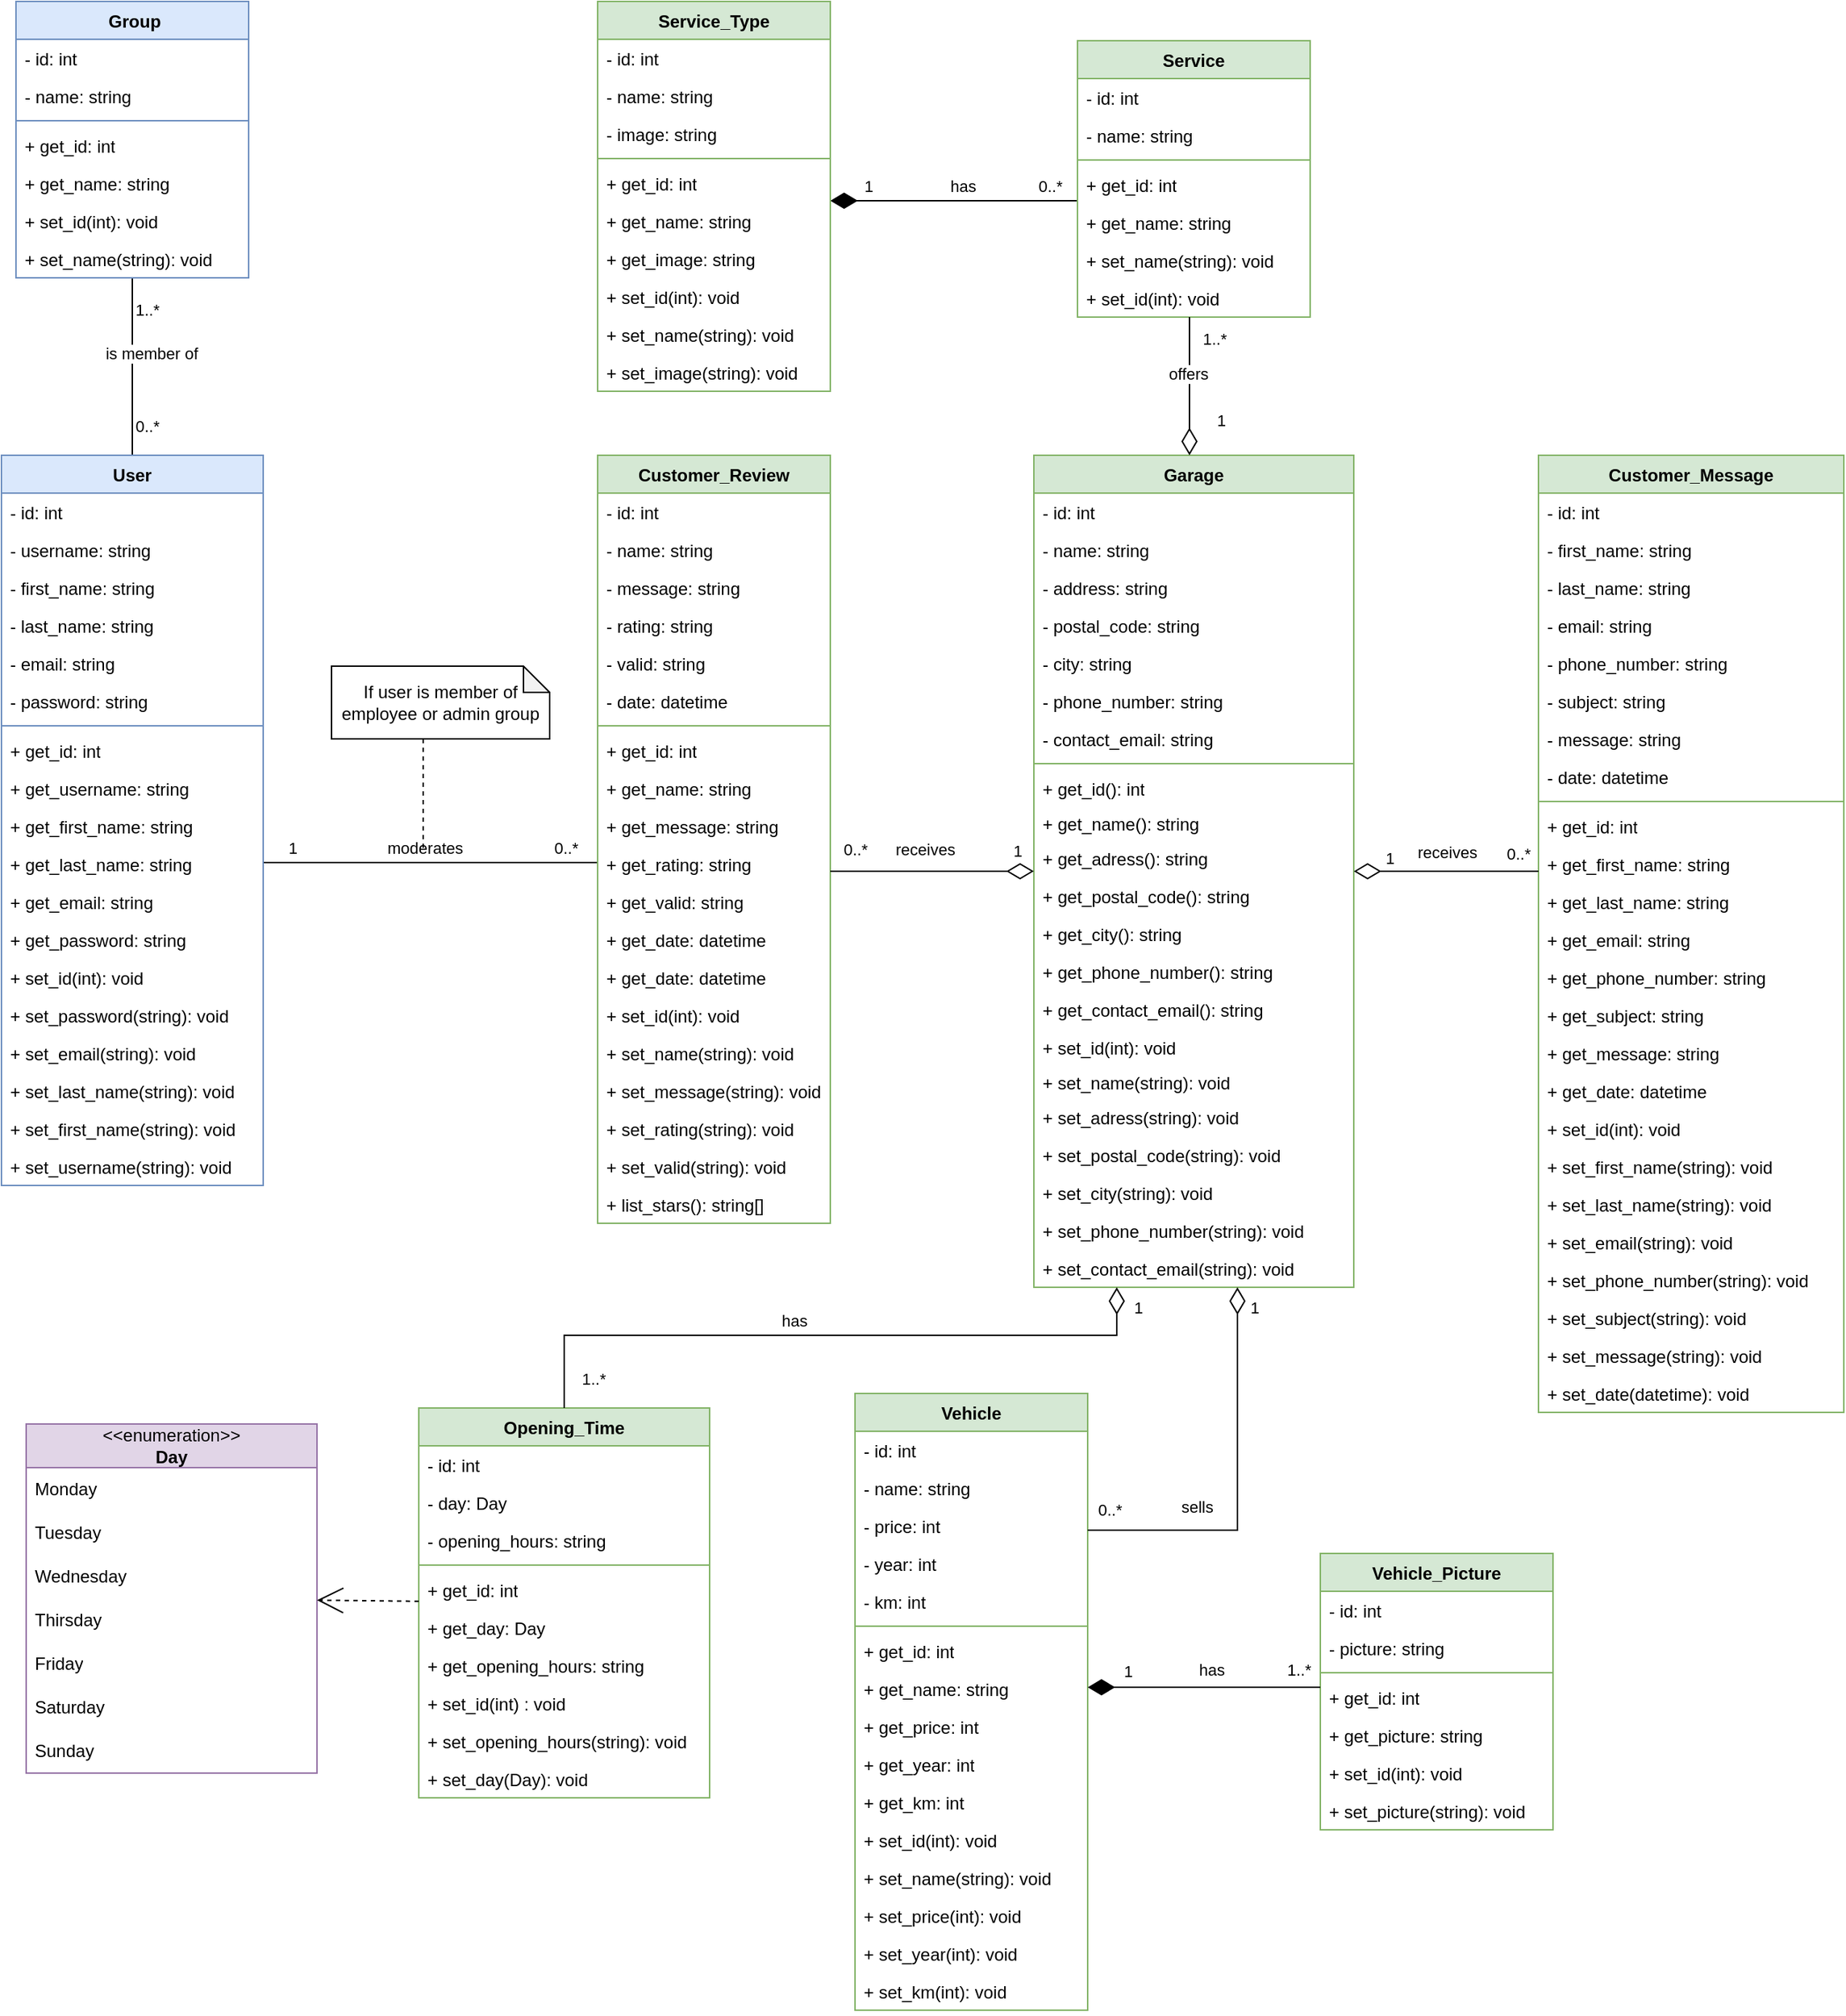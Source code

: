 <mxfile version="26.0.4">
  <diagram name="Page-1" id="s8ETnUIQqH3Jo_3D_jjG">
    <mxGraphModel dx="2635" dy="996" grid="1" gridSize="10" guides="1" tooltips="1" connect="1" arrows="1" fold="1" page="1" pageScale="1" pageWidth="1169" pageHeight="827" math="0" shadow="0">
      <root>
        <mxCell id="0" />
        <mxCell id="1" parent="0" />
        <mxCell id="DaPaatp15jz_i1afaedC-120" style="edgeStyle=orthogonalEdgeStyle;rounded=0;orthogonalLoop=1;jettySize=auto;html=1;endArrow=none;endFill=0;endSize=16;startSize=16;" parent="1" source="DaPaatp15jz_i1afaedC-1" target="DaPaatp15jz_i1afaedC-15" edge="1">
          <mxGeometry relative="1" as="geometry" />
        </mxCell>
        <mxCell id="DaPaatp15jz_i1afaedC-121" value="is member of" style="edgeLabel;html=1;align=center;verticalAlign=middle;resizable=0;points=[];" parent="DaPaatp15jz_i1afaedC-120" vertex="1" connectable="0">
          <mxGeometry x="-0.119" y="-2" relative="1" as="geometry">
            <mxPoint x="11" y="-17" as="offset" />
          </mxGeometry>
        </mxCell>
        <mxCell id="DaPaatp15jz_i1afaedC-127" value="1..*" style="edgeLabel;html=1;align=center;verticalAlign=middle;resizable=0;points=[];" parent="DaPaatp15jz_i1afaedC-120" vertex="1" connectable="0">
          <mxGeometry x="0.706" y="1" relative="1" as="geometry">
            <mxPoint x="11" y="4" as="offset" />
          </mxGeometry>
        </mxCell>
        <mxCell id="DaPaatp15jz_i1afaedC-128" value="0..*" style="edgeLabel;html=1;align=center;verticalAlign=middle;resizable=0;points=[];" parent="DaPaatp15jz_i1afaedC-120" vertex="1" connectable="0">
          <mxGeometry x="-0.878" y="-1" relative="1" as="geometry">
            <mxPoint x="9" y="-13" as="offset" />
          </mxGeometry>
        </mxCell>
        <mxCell id="DaPaatp15jz_i1afaedC-140" style="edgeStyle=orthogonalEdgeStyle;rounded=0;orthogonalLoop=1;jettySize=auto;html=1;endArrow=none;endFill=0;endSize=16;startSize=16;" parent="1" source="DaPaatp15jz_i1afaedC-1" target="DaPaatp15jz_i1afaedC-25" edge="1">
          <mxGeometry relative="1" as="geometry">
            <Array as="points">
              <mxPoint x="-900" y="615" />
              <mxPoint x="-900" y="615" />
            </Array>
          </mxGeometry>
        </mxCell>
        <mxCell id="DaPaatp15jz_i1afaedC-141" value="moderates" style="edgeLabel;html=1;align=center;verticalAlign=middle;resizable=0;points=[];" parent="DaPaatp15jz_i1afaedC-140" vertex="1" connectable="0">
          <mxGeometry x="-0.021" y="2" relative="1" as="geometry">
            <mxPoint x="-2" y="-8" as="offset" />
          </mxGeometry>
        </mxCell>
        <mxCell id="DaPaatp15jz_i1afaedC-142" value="0..*" style="edgeLabel;html=1;align=center;verticalAlign=middle;resizable=0;points=[];" parent="DaPaatp15jz_i1afaedC-140" vertex="1" connectable="0">
          <mxGeometry x="0.629" relative="1" as="geometry">
            <mxPoint x="20" y="-10" as="offset" />
          </mxGeometry>
        </mxCell>
        <mxCell id="DaPaatp15jz_i1afaedC-143" value="1" style="edgeLabel;html=1;align=center;verticalAlign=middle;resizable=0;points=[];" parent="DaPaatp15jz_i1afaedC-140" vertex="1" connectable="0">
          <mxGeometry x="-0.566" y="2" relative="1" as="geometry">
            <mxPoint x="-30" y="-8" as="offset" />
          </mxGeometry>
        </mxCell>
        <mxCell id="DaPaatp15jz_i1afaedC-1" value="User" style="swimlane;fontStyle=1;align=center;verticalAlign=top;childLayout=stackLayout;horizontal=1;startSize=26;horizontalStack=0;resizeParent=1;resizeParentMax=0;resizeLast=0;collapsible=1;marginBottom=0;whiteSpace=wrap;html=1;fillColor=#dae8fc;strokeColor=#6c8ebf;" parent="1" vertex="1">
          <mxGeometry x="-1137" y="335" width="180" height="502" as="geometry" />
        </mxCell>
        <mxCell id="DaPaatp15jz_i1afaedC-2" value="- id: int" style="text;strokeColor=none;fillColor=none;align=left;verticalAlign=top;spacingLeft=4;spacingRight=4;overflow=hidden;rotatable=0;points=[[0,0.5],[1,0.5]];portConstraint=eastwest;whiteSpace=wrap;html=1;" parent="DaPaatp15jz_i1afaedC-1" vertex="1">
          <mxGeometry y="26" width="180" height="26" as="geometry" />
        </mxCell>
        <mxCell id="DaPaatp15jz_i1afaedC-6" value="- username: string" style="text;strokeColor=none;fillColor=none;align=left;verticalAlign=top;spacingLeft=4;spacingRight=4;overflow=hidden;rotatable=0;points=[[0,0.5],[1,0.5]];portConstraint=eastwest;whiteSpace=wrap;html=1;" parent="DaPaatp15jz_i1afaedC-1" vertex="1">
          <mxGeometry y="52" width="180" height="26" as="geometry" />
        </mxCell>
        <mxCell id="DaPaatp15jz_i1afaedC-7" value="- first_name: string" style="text;strokeColor=none;fillColor=none;align=left;verticalAlign=top;spacingLeft=4;spacingRight=4;overflow=hidden;rotatable=0;points=[[0,0.5],[1,0.5]];portConstraint=eastwest;whiteSpace=wrap;html=1;" parent="DaPaatp15jz_i1afaedC-1" vertex="1">
          <mxGeometry y="78" width="180" height="26" as="geometry" />
        </mxCell>
        <mxCell id="DaPaatp15jz_i1afaedC-8" value="- last_name: string" style="text;strokeColor=none;fillColor=none;align=left;verticalAlign=top;spacingLeft=4;spacingRight=4;overflow=hidden;rotatable=0;points=[[0,0.5],[1,0.5]];portConstraint=eastwest;whiteSpace=wrap;html=1;" parent="DaPaatp15jz_i1afaedC-1" vertex="1">
          <mxGeometry y="104" width="180" height="26" as="geometry" />
        </mxCell>
        <mxCell id="DaPaatp15jz_i1afaedC-9" value="- email: string" style="text;strokeColor=none;fillColor=none;align=left;verticalAlign=top;spacingLeft=4;spacingRight=4;overflow=hidden;rotatable=0;points=[[0,0.5],[1,0.5]];portConstraint=eastwest;whiteSpace=wrap;html=1;" parent="DaPaatp15jz_i1afaedC-1" vertex="1">
          <mxGeometry y="130" width="180" height="26" as="geometry" />
        </mxCell>
        <mxCell id="DaPaatp15jz_i1afaedC-5" value="- password: string" style="text;strokeColor=none;fillColor=none;align=left;verticalAlign=top;spacingLeft=4;spacingRight=4;overflow=hidden;rotatable=0;points=[[0,0.5],[1,0.5]];portConstraint=eastwest;whiteSpace=wrap;html=1;" parent="DaPaatp15jz_i1afaedC-1" vertex="1">
          <mxGeometry y="156" width="180" height="26" as="geometry" />
        </mxCell>
        <mxCell id="DaPaatp15jz_i1afaedC-3" value="" style="line;strokeWidth=1;fillColor=none;align=left;verticalAlign=middle;spacingTop=-1;spacingLeft=3;spacingRight=3;rotatable=0;labelPosition=right;points=[];portConstraint=eastwest;strokeColor=inherit;" parent="DaPaatp15jz_i1afaedC-1" vertex="1">
          <mxGeometry y="182" width="180" height="8" as="geometry" />
        </mxCell>
        <mxCell id="AROKTiomngoMffbAEphN-93" value="+ get_id: int" style="text;strokeColor=none;fillColor=none;align=left;verticalAlign=top;spacingLeft=4;spacingRight=4;overflow=hidden;rotatable=0;points=[[0,0.5],[1,0.5]];portConstraint=eastwest;whiteSpace=wrap;html=1;" vertex="1" parent="DaPaatp15jz_i1afaedC-1">
          <mxGeometry y="190" width="180" height="26" as="geometry" />
        </mxCell>
        <mxCell id="AROKTiomngoMffbAEphN-94" value="+ get_username: string" style="text;strokeColor=none;fillColor=none;align=left;verticalAlign=top;spacingLeft=4;spacingRight=4;overflow=hidden;rotatable=0;points=[[0,0.5],[1,0.5]];portConstraint=eastwest;whiteSpace=wrap;html=1;" vertex="1" parent="DaPaatp15jz_i1afaedC-1">
          <mxGeometry y="216" width="180" height="26" as="geometry" />
        </mxCell>
        <mxCell id="AROKTiomngoMffbAEphN-95" value="+ get_first_name: string" style="text;strokeColor=none;fillColor=none;align=left;verticalAlign=top;spacingLeft=4;spacingRight=4;overflow=hidden;rotatable=0;points=[[0,0.5],[1,0.5]];portConstraint=eastwest;whiteSpace=wrap;html=1;" vertex="1" parent="DaPaatp15jz_i1afaedC-1">
          <mxGeometry y="242" width="180" height="26" as="geometry" />
        </mxCell>
        <mxCell id="AROKTiomngoMffbAEphN-96" value="+ get_last_name: string" style="text;strokeColor=none;fillColor=none;align=left;verticalAlign=top;spacingLeft=4;spacingRight=4;overflow=hidden;rotatable=0;points=[[0,0.5],[1,0.5]];portConstraint=eastwest;whiteSpace=wrap;html=1;" vertex="1" parent="DaPaatp15jz_i1afaedC-1">
          <mxGeometry y="268" width="180" height="26" as="geometry" />
        </mxCell>
        <mxCell id="AROKTiomngoMffbAEphN-97" value="+ get_email: string" style="text;strokeColor=none;fillColor=none;align=left;verticalAlign=top;spacingLeft=4;spacingRight=4;overflow=hidden;rotatable=0;points=[[0,0.5],[1,0.5]];portConstraint=eastwest;whiteSpace=wrap;html=1;" vertex="1" parent="DaPaatp15jz_i1afaedC-1">
          <mxGeometry y="294" width="180" height="26" as="geometry" />
        </mxCell>
        <mxCell id="AROKTiomngoMffbAEphN-98" value="+ get_password: string" style="text;strokeColor=none;fillColor=none;align=left;verticalAlign=top;spacingLeft=4;spacingRight=4;overflow=hidden;rotatable=0;points=[[0,0.5],[1,0.5]];portConstraint=eastwest;whiteSpace=wrap;html=1;" vertex="1" parent="DaPaatp15jz_i1afaedC-1">
          <mxGeometry y="320" width="180" height="26" as="geometry" />
        </mxCell>
        <mxCell id="AROKTiomngoMffbAEphN-99" value="+ set_id(int): void" style="text;strokeColor=none;fillColor=none;align=left;verticalAlign=top;spacingLeft=4;spacingRight=4;overflow=hidden;rotatable=0;points=[[0,0.5],[1,0.5]];portConstraint=eastwest;whiteSpace=wrap;html=1;" vertex="1" parent="DaPaatp15jz_i1afaedC-1">
          <mxGeometry y="346" width="180" height="26" as="geometry" />
        </mxCell>
        <mxCell id="AROKTiomngoMffbAEphN-104" value="+ set_password(string): void" style="text;strokeColor=none;fillColor=none;align=left;verticalAlign=top;spacingLeft=4;spacingRight=4;overflow=hidden;rotatable=0;points=[[0,0.5],[1,0.5]];portConstraint=eastwest;whiteSpace=wrap;html=1;" vertex="1" parent="DaPaatp15jz_i1afaedC-1">
          <mxGeometry y="372" width="180" height="26" as="geometry" />
        </mxCell>
        <mxCell id="AROKTiomngoMffbAEphN-103" value="+ set_email(string): void" style="text;strokeColor=none;fillColor=none;align=left;verticalAlign=top;spacingLeft=4;spacingRight=4;overflow=hidden;rotatable=0;points=[[0,0.5],[1,0.5]];portConstraint=eastwest;whiteSpace=wrap;html=1;" vertex="1" parent="DaPaatp15jz_i1afaedC-1">
          <mxGeometry y="398" width="180" height="26" as="geometry" />
        </mxCell>
        <mxCell id="AROKTiomngoMffbAEphN-102" value="+ set_last_name(string): void" style="text;strokeColor=none;fillColor=none;align=left;verticalAlign=top;spacingLeft=4;spacingRight=4;overflow=hidden;rotatable=0;points=[[0,0.5],[1,0.5]];portConstraint=eastwest;whiteSpace=wrap;html=1;" vertex="1" parent="DaPaatp15jz_i1afaedC-1">
          <mxGeometry y="424" width="180" height="26" as="geometry" />
        </mxCell>
        <mxCell id="AROKTiomngoMffbAEphN-101" value="+ set_first_name(string): void" style="text;strokeColor=none;fillColor=none;align=left;verticalAlign=top;spacingLeft=4;spacingRight=4;overflow=hidden;rotatable=0;points=[[0,0.5],[1,0.5]];portConstraint=eastwest;whiteSpace=wrap;html=1;" vertex="1" parent="DaPaatp15jz_i1afaedC-1">
          <mxGeometry y="450" width="180" height="26" as="geometry" />
        </mxCell>
        <mxCell id="AROKTiomngoMffbAEphN-100" value="+ set_username(string): void" style="text;strokeColor=none;fillColor=none;align=left;verticalAlign=top;spacingLeft=4;spacingRight=4;overflow=hidden;rotatable=0;points=[[0,0.5],[1,0.5]];portConstraint=eastwest;whiteSpace=wrap;html=1;" vertex="1" parent="DaPaatp15jz_i1afaedC-1">
          <mxGeometry y="476" width="180" height="26" as="geometry" />
        </mxCell>
        <mxCell id="DaPaatp15jz_i1afaedC-15" value="&amp;nbsp;Group" style="swimlane;fontStyle=1;align=center;verticalAlign=top;childLayout=stackLayout;horizontal=1;startSize=26;horizontalStack=0;resizeParent=1;resizeParentMax=0;resizeLast=0;collapsible=1;marginBottom=0;whiteSpace=wrap;html=1;fillColor=#dae8fc;strokeColor=#6c8ebf;" parent="1" vertex="1">
          <mxGeometry x="-1127" y="23" width="160" height="190" as="geometry" />
        </mxCell>
        <mxCell id="DaPaatp15jz_i1afaedC-16" value="- id: int" style="text;strokeColor=none;fillColor=none;align=left;verticalAlign=top;spacingLeft=4;spacingRight=4;overflow=hidden;rotatable=0;points=[[0,0.5],[1,0.5]];portConstraint=eastwest;whiteSpace=wrap;html=1;" parent="DaPaatp15jz_i1afaedC-15" vertex="1">
          <mxGeometry y="26" width="160" height="26" as="geometry" />
        </mxCell>
        <mxCell id="DaPaatp15jz_i1afaedC-19" value="- name: string" style="text;strokeColor=none;fillColor=none;align=left;verticalAlign=top;spacingLeft=4;spacingRight=4;overflow=hidden;rotatable=0;points=[[0,0.5],[1,0.5]];portConstraint=eastwest;whiteSpace=wrap;html=1;" parent="DaPaatp15jz_i1afaedC-15" vertex="1">
          <mxGeometry y="52" width="160" height="26" as="geometry" />
        </mxCell>
        <mxCell id="DaPaatp15jz_i1afaedC-17" value="" style="line;strokeWidth=1;fillColor=none;align=left;verticalAlign=middle;spacingTop=-1;spacingLeft=3;spacingRight=3;rotatable=0;labelPosition=right;points=[];portConstraint=eastwest;strokeColor=inherit;" parent="DaPaatp15jz_i1afaedC-15" vertex="1">
          <mxGeometry y="78" width="160" height="8" as="geometry" />
        </mxCell>
        <mxCell id="AROKTiomngoMffbAEphN-60" value="+ get_id: int" style="text;strokeColor=none;fillColor=none;align=left;verticalAlign=top;spacingLeft=4;spacingRight=4;overflow=hidden;rotatable=0;points=[[0,0.5],[1,0.5]];portConstraint=eastwest;whiteSpace=wrap;html=1;" vertex="1" parent="DaPaatp15jz_i1afaedC-15">
          <mxGeometry y="86" width="160" height="26" as="geometry" />
        </mxCell>
        <mxCell id="AROKTiomngoMffbAEphN-61" value="+ get_name: string" style="text;strokeColor=none;fillColor=none;align=left;verticalAlign=top;spacingLeft=4;spacingRight=4;overflow=hidden;rotatable=0;points=[[0,0.5],[1,0.5]];portConstraint=eastwest;whiteSpace=wrap;html=1;" vertex="1" parent="DaPaatp15jz_i1afaedC-15">
          <mxGeometry y="112" width="160" height="26" as="geometry" />
        </mxCell>
        <mxCell id="AROKTiomngoMffbAEphN-62" value="+ set_id(int): void" style="text;strokeColor=none;fillColor=none;align=left;verticalAlign=top;spacingLeft=4;spacingRight=4;overflow=hidden;rotatable=0;points=[[0,0.5],[1,0.5]];portConstraint=eastwest;whiteSpace=wrap;html=1;" vertex="1" parent="DaPaatp15jz_i1afaedC-15">
          <mxGeometry y="138" width="160" height="26" as="geometry" />
        </mxCell>
        <mxCell id="AROKTiomngoMffbAEphN-63" value="+ set_name(string): void" style="text;strokeColor=none;fillColor=none;align=left;verticalAlign=top;spacingLeft=4;spacingRight=4;overflow=hidden;rotatable=0;points=[[0,0.5],[1,0.5]];portConstraint=eastwest;whiteSpace=wrap;html=1;" vertex="1" parent="DaPaatp15jz_i1afaedC-15">
          <mxGeometry y="164" width="160" height="26" as="geometry" />
        </mxCell>
        <mxCell id="DaPaatp15jz_i1afaedC-25" value="Customer_Review" style="swimlane;fontStyle=1;align=center;verticalAlign=top;childLayout=stackLayout;horizontal=1;startSize=26;horizontalStack=0;resizeParent=1;resizeParentMax=0;resizeLast=0;collapsible=1;marginBottom=0;whiteSpace=wrap;html=1;fillColor=#d5e8d4;strokeColor=#82b366;" parent="1" vertex="1">
          <mxGeometry x="-727" y="335" width="160" height="528" as="geometry" />
        </mxCell>
        <mxCell id="DaPaatp15jz_i1afaedC-26" value="- id: int" style="text;strokeColor=none;fillColor=none;align=left;verticalAlign=top;spacingLeft=4;spacingRight=4;overflow=hidden;rotatable=0;points=[[0,0.5],[1,0.5]];portConstraint=eastwest;whiteSpace=wrap;html=1;" parent="DaPaatp15jz_i1afaedC-25" vertex="1">
          <mxGeometry y="26" width="160" height="26" as="geometry" />
        </mxCell>
        <mxCell id="DaPaatp15jz_i1afaedC-27" value="- name: string" style="text;strokeColor=none;fillColor=none;align=left;verticalAlign=top;spacingLeft=4;spacingRight=4;overflow=hidden;rotatable=0;points=[[0,0.5],[1,0.5]];portConstraint=eastwest;whiteSpace=wrap;html=1;" parent="DaPaatp15jz_i1afaedC-25" vertex="1">
          <mxGeometry y="52" width="160" height="26" as="geometry" />
        </mxCell>
        <mxCell id="DaPaatp15jz_i1afaedC-28" value="- message: string" style="text;strokeColor=none;fillColor=none;align=left;verticalAlign=top;spacingLeft=4;spacingRight=4;overflow=hidden;rotatable=0;points=[[0,0.5],[1,0.5]];portConstraint=eastwest;whiteSpace=wrap;html=1;" parent="DaPaatp15jz_i1afaedC-25" vertex="1">
          <mxGeometry y="78" width="160" height="26" as="geometry" />
        </mxCell>
        <mxCell id="p1tpE6osicBVh9fAP2iY-2" value="- rating: string" style="text;strokeColor=none;fillColor=none;align=left;verticalAlign=top;spacingLeft=4;spacingRight=4;overflow=hidden;rotatable=0;points=[[0,0.5],[1,0.5]];portConstraint=eastwest;whiteSpace=wrap;html=1;" parent="DaPaatp15jz_i1afaedC-25" vertex="1">
          <mxGeometry y="104" width="160" height="26" as="geometry" />
        </mxCell>
        <mxCell id="DaPaatp15jz_i1afaedC-30" value="- valid: string" style="text;strokeColor=none;fillColor=none;align=left;verticalAlign=top;spacingLeft=4;spacingRight=4;overflow=hidden;rotatable=0;points=[[0,0.5],[1,0.5]];portConstraint=eastwest;whiteSpace=wrap;html=1;" parent="DaPaatp15jz_i1afaedC-25" vertex="1">
          <mxGeometry y="130" width="160" height="26" as="geometry" />
        </mxCell>
        <mxCell id="DaPaatp15jz_i1afaedC-31" value="- date: datetime" style="text;strokeColor=none;fillColor=none;align=left;verticalAlign=top;spacingLeft=4;spacingRight=4;overflow=hidden;rotatable=0;points=[[0,0.5],[1,0.5]];portConstraint=eastwest;whiteSpace=wrap;html=1;" parent="DaPaatp15jz_i1afaedC-25" vertex="1">
          <mxGeometry y="156" width="160" height="26" as="geometry" />
        </mxCell>
        <mxCell id="DaPaatp15jz_i1afaedC-32" value="" style="line;strokeWidth=1;fillColor=none;align=left;verticalAlign=middle;spacingTop=-1;spacingLeft=3;spacingRight=3;rotatable=0;labelPosition=right;points=[];portConstraint=eastwest;strokeColor=inherit;" parent="DaPaatp15jz_i1afaedC-25" vertex="1">
          <mxGeometry y="182" width="160" height="8" as="geometry" />
        </mxCell>
        <mxCell id="AROKTiomngoMffbAEphN-81" value="+ get_id: int" style="text;strokeColor=none;fillColor=none;align=left;verticalAlign=top;spacingLeft=4;spacingRight=4;overflow=hidden;rotatable=0;points=[[0,0.5],[1,0.5]];portConstraint=eastwest;whiteSpace=wrap;html=1;" vertex="1" parent="DaPaatp15jz_i1afaedC-25">
          <mxGeometry y="190" width="160" height="26" as="geometry" />
        </mxCell>
        <mxCell id="AROKTiomngoMffbAEphN-82" value="+ get_name: string" style="text;strokeColor=none;fillColor=none;align=left;verticalAlign=top;spacingLeft=4;spacingRight=4;overflow=hidden;rotatable=0;points=[[0,0.5],[1,0.5]];portConstraint=eastwest;whiteSpace=wrap;html=1;" vertex="1" parent="DaPaatp15jz_i1afaedC-25">
          <mxGeometry y="216" width="160" height="26" as="geometry" />
        </mxCell>
        <mxCell id="AROKTiomngoMffbAEphN-83" value="+ get_message: string" style="text;strokeColor=none;fillColor=none;align=left;verticalAlign=top;spacingLeft=4;spacingRight=4;overflow=hidden;rotatable=0;points=[[0,0.5],[1,0.5]];portConstraint=eastwest;whiteSpace=wrap;html=1;" vertex="1" parent="DaPaatp15jz_i1afaedC-25">
          <mxGeometry y="242" width="160" height="26" as="geometry" />
        </mxCell>
        <mxCell id="AROKTiomngoMffbAEphN-84" value="+ get_rating: string" style="text;strokeColor=none;fillColor=none;align=left;verticalAlign=top;spacingLeft=4;spacingRight=4;overflow=hidden;rotatable=0;points=[[0,0.5],[1,0.5]];portConstraint=eastwest;whiteSpace=wrap;html=1;" vertex="1" parent="DaPaatp15jz_i1afaedC-25">
          <mxGeometry y="268" width="160" height="26" as="geometry" />
        </mxCell>
        <mxCell id="AROKTiomngoMffbAEphN-85" value="+ get_valid: string" style="text;strokeColor=none;fillColor=none;align=left;verticalAlign=top;spacingLeft=4;spacingRight=4;overflow=hidden;rotatable=0;points=[[0,0.5],[1,0.5]];portConstraint=eastwest;whiteSpace=wrap;html=1;" vertex="1" parent="DaPaatp15jz_i1afaedC-25">
          <mxGeometry y="294" width="160" height="26" as="geometry" />
        </mxCell>
        <mxCell id="AROKTiomngoMffbAEphN-86" value="+ get_date: datetime" style="text;strokeColor=none;fillColor=none;align=left;verticalAlign=top;spacingLeft=4;spacingRight=4;overflow=hidden;rotatable=0;points=[[0,0.5],[1,0.5]];portConstraint=eastwest;whiteSpace=wrap;html=1;" vertex="1" parent="DaPaatp15jz_i1afaedC-25">
          <mxGeometry y="320" width="160" height="26" as="geometry" />
        </mxCell>
        <mxCell id="AROKTiomngoMffbAEphN-92" value="+ get_date: datetime" style="text;strokeColor=none;fillColor=none;align=left;verticalAlign=top;spacingLeft=4;spacingRight=4;overflow=hidden;rotatable=0;points=[[0,0.5],[1,0.5]];portConstraint=eastwest;whiteSpace=wrap;html=1;" vertex="1" parent="DaPaatp15jz_i1afaedC-25">
          <mxGeometry y="346" width="160" height="26" as="geometry" />
        </mxCell>
        <mxCell id="AROKTiomngoMffbAEphN-87" value="+ set_id(int): void" style="text;strokeColor=none;fillColor=none;align=left;verticalAlign=top;spacingLeft=4;spacingRight=4;overflow=hidden;rotatable=0;points=[[0,0.5],[1,0.5]];portConstraint=eastwest;whiteSpace=wrap;html=1;" vertex="1" parent="DaPaatp15jz_i1afaedC-25">
          <mxGeometry y="372" width="160" height="26" as="geometry" />
        </mxCell>
        <mxCell id="AROKTiomngoMffbAEphN-88" value="+ set_name(string): void" style="text;strokeColor=none;fillColor=none;align=left;verticalAlign=top;spacingLeft=4;spacingRight=4;overflow=hidden;rotatable=0;points=[[0,0.5],[1,0.5]];portConstraint=eastwest;whiteSpace=wrap;html=1;" vertex="1" parent="DaPaatp15jz_i1afaedC-25">
          <mxGeometry y="398" width="160" height="26" as="geometry" />
        </mxCell>
        <mxCell id="AROKTiomngoMffbAEphN-89" value="+ set_message(string): void" style="text;strokeColor=none;fillColor=none;align=left;verticalAlign=top;spacingLeft=4;spacingRight=4;overflow=hidden;rotatable=0;points=[[0,0.5],[1,0.5]];portConstraint=eastwest;whiteSpace=wrap;html=1;" vertex="1" parent="DaPaatp15jz_i1afaedC-25">
          <mxGeometry y="424" width="160" height="26" as="geometry" />
        </mxCell>
        <mxCell id="AROKTiomngoMffbAEphN-90" value="+ set_rating(string): void" style="text;strokeColor=none;fillColor=none;align=left;verticalAlign=top;spacingLeft=4;spacingRight=4;overflow=hidden;rotatable=0;points=[[0,0.5],[1,0.5]];portConstraint=eastwest;whiteSpace=wrap;html=1;" vertex="1" parent="DaPaatp15jz_i1afaedC-25">
          <mxGeometry y="450" width="160" height="26" as="geometry" />
        </mxCell>
        <mxCell id="AROKTiomngoMffbAEphN-91" value="+ set_valid(string): void" style="text;strokeColor=none;fillColor=none;align=left;verticalAlign=top;spacingLeft=4;spacingRight=4;overflow=hidden;rotatable=0;points=[[0,0.5],[1,0.5]];portConstraint=eastwest;whiteSpace=wrap;html=1;" vertex="1" parent="DaPaatp15jz_i1afaedC-25">
          <mxGeometry y="476" width="160" height="26" as="geometry" />
        </mxCell>
        <mxCell id="AROKTiomngoMffbAEphN-106" value="+ list_stars(): string[]" style="text;strokeColor=none;fillColor=none;align=left;verticalAlign=top;spacingLeft=4;spacingRight=4;overflow=hidden;rotatable=0;points=[[0,0.5],[1,0.5]];portConstraint=eastwest;whiteSpace=wrap;html=1;" vertex="1" parent="DaPaatp15jz_i1afaedC-25">
          <mxGeometry y="502" width="160" height="26" as="geometry" />
        </mxCell>
        <mxCell id="DaPaatp15jz_i1afaedC-35" value="Customer_Message" style="swimlane;fontStyle=1;align=center;verticalAlign=top;childLayout=stackLayout;horizontal=1;startSize=26;horizontalStack=0;resizeParent=1;resizeParentMax=0;resizeLast=0;collapsible=1;marginBottom=0;whiteSpace=wrap;html=1;fillColor=#d5e8d4;strokeColor=#82b366;" parent="1" vertex="1">
          <mxGeometry x="-80" y="335" width="210" height="658" as="geometry">
            <mxRectangle x="360" y="280" width="150" height="30" as="alternateBounds" />
          </mxGeometry>
        </mxCell>
        <mxCell id="DaPaatp15jz_i1afaedC-36" value="- id: int" style="text;strokeColor=none;fillColor=none;align=left;verticalAlign=top;spacingLeft=4;spacingRight=4;overflow=hidden;rotatable=0;points=[[0,0.5],[1,0.5]];portConstraint=eastwest;whiteSpace=wrap;html=1;" parent="DaPaatp15jz_i1afaedC-35" vertex="1">
          <mxGeometry y="26" width="210" height="26" as="geometry" />
        </mxCell>
        <mxCell id="DaPaatp15jz_i1afaedC-37" value="- first_name: string" style="text;strokeColor=none;fillColor=none;align=left;verticalAlign=top;spacingLeft=4;spacingRight=4;overflow=hidden;rotatable=0;points=[[0,0.5],[1,0.5]];portConstraint=eastwest;whiteSpace=wrap;html=1;" parent="DaPaatp15jz_i1afaedC-35" vertex="1">
          <mxGeometry y="52" width="210" height="26" as="geometry" />
        </mxCell>
        <mxCell id="DaPaatp15jz_i1afaedC-38" value="- last_name: string" style="text;strokeColor=none;fillColor=none;align=left;verticalAlign=top;spacingLeft=4;spacingRight=4;overflow=hidden;rotatable=0;points=[[0,0.5],[1,0.5]];portConstraint=eastwest;whiteSpace=wrap;html=1;" parent="DaPaatp15jz_i1afaedC-35" vertex="1">
          <mxGeometry y="78" width="210" height="26" as="geometry" />
        </mxCell>
        <mxCell id="DaPaatp15jz_i1afaedC-39" value="- email: string" style="text;strokeColor=none;fillColor=none;align=left;verticalAlign=top;spacingLeft=4;spacingRight=4;overflow=hidden;rotatable=0;points=[[0,0.5],[1,0.5]];portConstraint=eastwest;whiteSpace=wrap;html=1;" parent="DaPaatp15jz_i1afaedC-35" vertex="1">
          <mxGeometry y="104" width="210" height="26" as="geometry" />
        </mxCell>
        <mxCell id="DaPaatp15jz_i1afaedC-40" value="- phone_number: string" style="text;strokeColor=none;fillColor=none;align=left;verticalAlign=top;spacingLeft=4;spacingRight=4;overflow=hidden;rotatable=0;points=[[0,0.5],[1,0.5]];portConstraint=eastwest;whiteSpace=wrap;html=1;" parent="DaPaatp15jz_i1afaedC-35" vertex="1">
          <mxGeometry y="130" width="210" height="26" as="geometry" />
        </mxCell>
        <mxCell id="DaPaatp15jz_i1afaedC-42" value="- subject: string" style="text;strokeColor=none;fillColor=none;align=left;verticalAlign=top;spacingLeft=4;spacingRight=4;overflow=hidden;rotatable=0;points=[[0,0.5],[1,0.5]];portConstraint=eastwest;whiteSpace=wrap;html=1;" parent="DaPaatp15jz_i1afaedC-35" vertex="1">
          <mxGeometry y="156" width="210" height="26" as="geometry" />
        </mxCell>
        <mxCell id="DaPaatp15jz_i1afaedC-43" value="- message: string" style="text;strokeColor=none;fillColor=none;align=left;verticalAlign=top;spacingLeft=4;spacingRight=4;overflow=hidden;rotatable=0;points=[[0,0.5],[1,0.5]];portConstraint=eastwest;whiteSpace=wrap;html=1;" parent="DaPaatp15jz_i1afaedC-35" vertex="1">
          <mxGeometry y="182" width="210" height="26" as="geometry" />
        </mxCell>
        <mxCell id="DaPaatp15jz_i1afaedC-44" value="- date: datetime" style="text;strokeColor=none;fillColor=none;align=left;verticalAlign=top;spacingLeft=4;spacingRight=4;overflow=hidden;rotatable=0;points=[[0,0.5],[1,0.5]];portConstraint=eastwest;whiteSpace=wrap;html=1;" parent="DaPaatp15jz_i1afaedC-35" vertex="1">
          <mxGeometry y="208" width="210" height="26" as="geometry" />
        </mxCell>
        <mxCell id="DaPaatp15jz_i1afaedC-41" value="" style="line;strokeWidth=1;fillColor=none;align=left;verticalAlign=middle;spacingTop=-1;spacingLeft=3;spacingRight=3;rotatable=0;labelPosition=right;points=[];portConstraint=eastwest;strokeColor=inherit;" parent="DaPaatp15jz_i1afaedC-35" vertex="1">
          <mxGeometry y="234" width="210" height="8" as="geometry" />
        </mxCell>
        <mxCell id="AROKTiomngoMffbAEphN-64" value="+ get_id: int" style="text;strokeColor=none;fillColor=none;align=left;verticalAlign=top;spacingLeft=4;spacingRight=4;overflow=hidden;rotatable=0;points=[[0,0.5],[1,0.5]];portConstraint=eastwest;whiteSpace=wrap;html=1;" vertex="1" parent="DaPaatp15jz_i1afaedC-35">
          <mxGeometry y="242" width="210" height="26" as="geometry" />
        </mxCell>
        <mxCell id="AROKTiomngoMffbAEphN-65" value="+ get_first_name: string" style="text;strokeColor=none;fillColor=none;align=left;verticalAlign=top;spacingLeft=4;spacingRight=4;overflow=hidden;rotatable=0;points=[[0,0.5],[1,0.5]];portConstraint=eastwest;whiteSpace=wrap;html=1;" vertex="1" parent="DaPaatp15jz_i1afaedC-35">
          <mxGeometry y="268" width="210" height="26" as="geometry" />
        </mxCell>
        <mxCell id="AROKTiomngoMffbAEphN-66" value="+ get_last_name: string" style="text;strokeColor=none;fillColor=none;align=left;verticalAlign=top;spacingLeft=4;spacingRight=4;overflow=hidden;rotatable=0;points=[[0,0.5],[1,0.5]];portConstraint=eastwest;whiteSpace=wrap;html=1;" vertex="1" parent="DaPaatp15jz_i1afaedC-35">
          <mxGeometry y="294" width="210" height="26" as="geometry" />
        </mxCell>
        <mxCell id="AROKTiomngoMffbAEphN-67" value="+ get_email: string" style="text;strokeColor=none;fillColor=none;align=left;verticalAlign=top;spacingLeft=4;spacingRight=4;overflow=hidden;rotatable=0;points=[[0,0.5],[1,0.5]];portConstraint=eastwest;whiteSpace=wrap;html=1;" vertex="1" parent="DaPaatp15jz_i1afaedC-35">
          <mxGeometry y="320" width="210" height="26" as="geometry" />
        </mxCell>
        <mxCell id="AROKTiomngoMffbAEphN-68" value="+ get_phone_number: string" style="text;strokeColor=none;fillColor=none;align=left;verticalAlign=top;spacingLeft=4;spacingRight=4;overflow=hidden;rotatable=0;points=[[0,0.5],[1,0.5]];portConstraint=eastwest;whiteSpace=wrap;html=1;" vertex="1" parent="DaPaatp15jz_i1afaedC-35">
          <mxGeometry y="346" width="210" height="26" as="geometry" />
        </mxCell>
        <mxCell id="AROKTiomngoMffbAEphN-69" value="+ get_subject: string" style="text;strokeColor=none;fillColor=none;align=left;verticalAlign=top;spacingLeft=4;spacingRight=4;overflow=hidden;rotatable=0;points=[[0,0.5],[1,0.5]];portConstraint=eastwest;whiteSpace=wrap;html=1;" vertex="1" parent="DaPaatp15jz_i1afaedC-35">
          <mxGeometry y="372" width="210" height="26" as="geometry" />
        </mxCell>
        <mxCell id="AROKTiomngoMffbAEphN-70" value="+ get_message: string" style="text;strokeColor=none;fillColor=none;align=left;verticalAlign=top;spacingLeft=4;spacingRight=4;overflow=hidden;rotatable=0;points=[[0,0.5],[1,0.5]];portConstraint=eastwest;whiteSpace=wrap;html=1;" vertex="1" parent="DaPaatp15jz_i1afaedC-35">
          <mxGeometry y="398" width="210" height="26" as="geometry" />
        </mxCell>
        <mxCell id="AROKTiomngoMffbAEphN-71" value="+ get_date: datetime" style="text;strokeColor=none;fillColor=none;align=left;verticalAlign=top;spacingLeft=4;spacingRight=4;overflow=hidden;rotatable=0;points=[[0,0.5],[1,0.5]];portConstraint=eastwest;whiteSpace=wrap;html=1;" vertex="1" parent="DaPaatp15jz_i1afaedC-35">
          <mxGeometry y="424" width="210" height="26" as="geometry" />
        </mxCell>
        <mxCell id="AROKTiomngoMffbAEphN-73" value="+ set_id(int): void" style="text;strokeColor=none;fillColor=none;align=left;verticalAlign=top;spacingLeft=4;spacingRight=4;overflow=hidden;rotatable=0;points=[[0,0.5],[1,0.5]];portConstraint=eastwest;whiteSpace=wrap;html=1;" vertex="1" parent="DaPaatp15jz_i1afaedC-35">
          <mxGeometry y="450" width="210" height="26" as="geometry" />
        </mxCell>
        <mxCell id="AROKTiomngoMffbAEphN-74" value="+ set_first_name(string): void" style="text;strokeColor=none;fillColor=none;align=left;verticalAlign=top;spacingLeft=4;spacingRight=4;overflow=hidden;rotatable=0;points=[[0,0.5],[1,0.5]];portConstraint=eastwest;whiteSpace=wrap;html=1;" vertex="1" parent="DaPaatp15jz_i1afaedC-35">
          <mxGeometry y="476" width="210" height="26" as="geometry" />
        </mxCell>
        <mxCell id="AROKTiomngoMffbAEphN-75" value="+ set_last_name(string): void" style="text;strokeColor=none;fillColor=none;align=left;verticalAlign=top;spacingLeft=4;spacingRight=4;overflow=hidden;rotatable=0;points=[[0,0.5],[1,0.5]];portConstraint=eastwest;whiteSpace=wrap;html=1;" vertex="1" parent="DaPaatp15jz_i1afaedC-35">
          <mxGeometry y="502" width="210" height="26" as="geometry" />
        </mxCell>
        <mxCell id="AROKTiomngoMffbAEphN-76" value="+ set_email(string): void" style="text;strokeColor=none;fillColor=none;align=left;verticalAlign=top;spacingLeft=4;spacingRight=4;overflow=hidden;rotatable=0;points=[[0,0.5],[1,0.5]];portConstraint=eastwest;whiteSpace=wrap;html=1;" vertex="1" parent="DaPaatp15jz_i1afaedC-35">
          <mxGeometry y="528" width="210" height="26" as="geometry" />
        </mxCell>
        <mxCell id="AROKTiomngoMffbAEphN-77" value="+ set_phone_number(string): void" style="text;strokeColor=none;fillColor=none;align=left;verticalAlign=top;spacingLeft=4;spacingRight=4;overflow=hidden;rotatable=0;points=[[0,0.5],[1,0.5]];portConstraint=eastwest;whiteSpace=wrap;html=1;" vertex="1" parent="DaPaatp15jz_i1afaedC-35">
          <mxGeometry y="554" width="210" height="26" as="geometry" />
        </mxCell>
        <mxCell id="AROKTiomngoMffbAEphN-78" value="+ set_subject(string): void" style="text;strokeColor=none;fillColor=none;align=left;verticalAlign=top;spacingLeft=4;spacingRight=4;overflow=hidden;rotatable=0;points=[[0,0.5],[1,0.5]];portConstraint=eastwest;whiteSpace=wrap;html=1;" vertex="1" parent="DaPaatp15jz_i1afaedC-35">
          <mxGeometry y="580" width="210" height="26" as="geometry" />
        </mxCell>
        <mxCell id="AROKTiomngoMffbAEphN-79" value="+ set_message(string): void" style="text;strokeColor=none;fillColor=none;align=left;verticalAlign=top;spacingLeft=4;spacingRight=4;overflow=hidden;rotatable=0;points=[[0,0.5],[1,0.5]];portConstraint=eastwest;whiteSpace=wrap;html=1;" vertex="1" parent="DaPaatp15jz_i1afaedC-35">
          <mxGeometry y="606" width="210" height="26" as="geometry" />
        </mxCell>
        <mxCell id="AROKTiomngoMffbAEphN-80" value="+ set_date(datetime): void" style="text;strokeColor=none;fillColor=none;align=left;verticalAlign=top;spacingLeft=4;spacingRight=4;overflow=hidden;rotatable=0;points=[[0,0.5],[1,0.5]];portConstraint=eastwest;whiteSpace=wrap;html=1;" vertex="1" parent="DaPaatp15jz_i1afaedC-35">
          <mxGeometry y="632" width="210" height="26" as="geometry" />
        </mxCell>
        <mxCell id="DaPaatp15jz_i1afaedC-45" value="Opening_Time" style="swimlane;fontStyle=1;align=center;verticalAlign=top;childLayout=stackLayout;horizontal=1;startSize=26;horizontalStack=0;resizeParent=1;resizeParentMax=0;resizeLast=0;collapsible=1;marginBottom=0;whiteSpace=wrap;html=1;fillColor=#d5e8d4;strokeColor=#82b366;" parent="1" vertex="1">
          <mxGeometry x="-850" y="990" width="200" height="268" as="geometry" />
        </mxCell>
        <mxCell id="DaPaatp15jz_i1afaedC-46" value="- id: int" style="text;strokeColor=none;fillColor=none;align=left;verticalAlign=top;spacingLeft=4;spacingRight=4;overflow=hidden;rotatable=0;points=[[0,0.5],[1,0.5]];portConstraint=eastwest;whiteSpace=wrap;html=1;" parent="DaPaatp15jz_i1afaedC-45" vertex="1">
          <mxGeometry y="26" width="200" height="26" as="geometry" />
        </mxCell>
        <mxCell id="DaPaatp15jz_i1afaedC-47" value="- day: Day" style="text;strokeColor=none;fillColor=none;align=left;verticalAlign=top;spacingLeft=4;spacingRight=4;overflow=hidden;rotatable=0;points=[[0,0.5],[1,0.5]];portConstraint=eastwest;whiteSpace=wrap;html=1;" parent="DaPaatp15jz_i1afaedC-45" vertex="1">
          <mxGeometry y="52" width="200" height="26" as="geometry" />
        </mxCell>
        <mxCell id="DaPaatp15jz_i1afaedC-48" value="- opening_hours: string" style="text;strokeColor=none;fillColor=none;align=left;verticalAlign=top;spacingLeft=4;spacingRight=4;overflow=hidden;rotatable=0;points=[[0,0.5],[1,0.5]];portConstraint=eastwest;whiteSpace=wrap;html=1;" parent="DaPaatp15jz_i1afaedC-45" vertex="1">
          <mxGeometry y="78" width="200" height="26" as="geometry" />
        </mxCell>
        <mxCell id="DaPaatp15jz_i1afaedC-51" value="" style="line;strokeWidth=1;fillColor=none;align=left;verticalAlign=middle;spacingTop=-1;spacingLeft=3;spacingRight=3;rotatable=0;labelPosition=right;points=[];portConstraint=eastwest;strokeColor=inherit;" parent="DaPaatp15jz_i1afaedC-45" vertex="1">
          <mxGeometry y="104" width="200" height="8" as="geometry" />
        </mxCell>
        <mxCell id="AROKTiomngoMffbAEphN-23" value="+ get_id: int" style="text;strokeColor=none;fillColor=none;align=left;verticalAlign=top;spacingLeft=4;spacingRight=4;overflow=hidden;rotatable=0;points=[[0,0.5],[1,0.5]];portConstraint=eastwest;whiteSpace=wrap;html=1;" vertex="1" parent="DaPaatp15jz_i1afaedC-45">
          <mxGeometry y="112" width="200" height="26" as="geometry" />
        </mxCell>
        <mxCell id="AROKTiomngoMffbAEphN-25" value="+ get_day: Day" style="text;strokeColor=none;fillColor=none;align=left;verticalAlign=top;spacingLeft=4;spacingRight=4;overflow=hidden;rotatable=0;points=[[0,0.5],[1,0.5]];portConstraint=eastwest;whiteSpace=wrap;html=1;" vertex="1" parent="DaPaatp15jz_i1afaedC-45">
          <mxGeometry y="138" width="200" height="26" as="geometry" />
        </mxCell>
        <mxCell id="AROKTiomngoMffbAEphN-26" value="+ get_opening_hours: string" style="text;strokeColor=none;fillColor=none;align=left;verticalAlign=top;spacingLeft=4;spacingRight=4;overflow=hidden;rotatable=0;points=[[0,0.5],[1,0.5]];portConstraint=eastwest;whiteSpace=wrap;html=1;" vertex="1" parent="DaPaatp15jz_i1afaedC-45">
          <mxGeometry y="164" width="200" height="26" as="geometry" />
        </mxCell>
        <mxCell id="AROKTiomngoMffbAEphN-27" value="+ set_id(int) : void" style="text;strokeColor=none;fillColor=none;align=left;verticalAlign=top;spacingLeft=4;spacingRight=4;overflow=hidden;rotatable=0;points=[[0,0.5],[1,0.5]];portConstraint=eastwest;whiteSpace=wrap;html=1;" vertex="1" parent="DaPaatp15jz_i1afaedC-45">
          <mxGeometry y="190" width="200" height="26" as="geometry" />
        </mxCell>
        <mxCell id="AROKTiomngoMffbAEphN-29" value="+ set_opening_hours(string): void&amp;nbsp;" style="text;strokeColor=none;fillColor=none;align=left;verticalAlign=top;spacingLeft=4;spacingRight=4;overflow=hidden;rotatable=0;points=[[0,0.5],[1,0.5]];portConstraint=eastwest;whiteSpace=wrap;html=1;" vertex="1" parent="DaPaatp15jz_i1afaedC-45">
          <mxGeometry y="216" width="200" height="26" as="geometry" />
        </mxCell>
        <mxCell id="AROKTiomngoMffbAEphN-28" value="+ set_day(Day): void" style="text;strokeColor=none;fillColor=none;align=left;verticalAlign=top;spacingLeft=4;spacingRight=4;overflow=hidden;rotatable=0;points=[[0,0.5],[1,0.5]];portConstraint=eastwest;whiteSpace=wrap;html=1;" vertex="1" parent="DaPaatp15jz_i1afaedC-45">
          <mxGeometry y="242" width="200" height="26" as="geometry" />
        </mxCell>
        <mxCell id="DaPaatp15jz_i1afaedC-76" value="Garage" style="swimlane;fontStyle=1;align=center;verticalAlign=top;childLayout=stackLayout;horizontal=1;startSize=26;horizontalStack=0;resizeParent=1;resizeParentMax=0;resizeLast=0;collapsible=1;marginBottom=0;whiteSpace=wrap;html=1;fillColor=#d5e8d4;strokeColor=#82b366;" parent="1" vertex="1">
          <mxGeometry x="-427" y="335" width="220" height="572" as="geometry" />
        </mxCell>
        <mxCell id="DaPaatp15jz_i1afaedC-77" value="- id: int" style="text;strokeColor=none;fillColor=none;align=left;verticalAlign=top;spacingLeft=4;spacingRight=4;overflow=hidden;rotatable=0;points=[[0,0.5],[1,0.5]];portConstraint=eastwest;whiteSpace=wrap;html=1;" parent="DaPaatp15jz_i1afaedC-76" vertex="1">
          <mxGeometry y="26" width="220" height="26" as="geometry" />
        </mxCell>
        <mxCell id="DaPaatp15jz_i1afaedC-78" value="- name: string" style="text;strokeColor=none;fillColor=none;align=left;verticalAlign=top;spacingLeft=4;spacingRight=4;overflow=hidden;rotatable=0;points=[[0,0.5],[1,0.5]];portConstraint=eastwest;whiteSpace=wrap;html=1;" parent="DaPaatp15jz_i1afaedC-76" vertex="1">
          <mxGeometry y="52" width="220" height="26" as="geometry" />
        </mxCell>
        <mxCell id="DaPaatp15jz_i1afaedC-81" value="- address: string" style="text;strokeColor=none;fillColor=none;align=left;verticalAlign=top;spacingLeft=4;spacingRight=4;overflow=hidden;rotatable=0;points=[[0,0.5],[1,0.5]];portConstraint=eastwest;whiteSpace=wrap;html=1;" parent="DaPaatp15jz_i1afaedC-76" vertex="1">
          <mxGeometry y="78" width="220" height="26" as="geometry" />
        </mxCell>
        <mxCell id="DaPaatp15jz_i1afaedC-82" value="- postal_code: string" style="text;strokeColor=none;fillColor=none;align=left;verticalAlign=top;spacingLeft=4;spacingRight=4;overflow=hidden;rotatable=0;points=[[0,0.5],[1,0.5]];portConstraint=eastwest;whiteSpace=wrap;html=1;" parent="DaPaatp15jz_i1afaedC-76" vertex="1">
          <mxGeometry y="104" width="220" height="26" as="geometry" />
        </mxCell>
        <mxCell id="DaPaatp15jz_i1afaedC-83" value="- city: string" style="text;strokeColor=none;fillColor=none;align=left;verticalAlign=top;spacingLeft=4;spacingRight=4;overflow=hidden;rotatable=0;points=[[0,0.5],[1,0.5]];portConstraint=eastwest;whiteSpace=wrap;html=1;" parent="DaPaatp15jz_i1afaedC-76" vertex="1">
          <mxGeometry y="130" width="220" height="26" as="geometry" />
        </mxCell>
        <mxCell id="DaPaatp15jz_i1afaedC-84" value="- phone_number: string" style="text;strokeColor=none;fillColor=none;align=left;verticalAlign=top;spacingLeft=4;spacingRight=4;overflow=hidden;rotatable=0;points=[[0,0.5],[1,0.5]];portConstraint=eastwest;whiteSpace=wrap;html=1;" parent="DaPaatp15jz_i1afaedC-76" vertex="1">
          <mxGeometry y="156" width="220" height="26" as="geometry" />
        </mxCell>
        <mxCell id="DaPaatp15jz_i1afaedC-85" value="- contact_email: string" style="text;strokeColor=none;fillColor=none;align=left;verticalAlign=top;spacingLeft=4;spacingRight=4;overflow=hidden;rotatable=0;points=[[0,0.5],[1,0.5]];portConstraint=eastwest;whiteSpace=wrap;html=1;" parent="DaPaatp15jz_i1afaedC-76" vertex="1">
          <mxGeometry y="182" width="220" height="26" as="geometry" />
        </mxCell>
        <mxCell id="DaPaatp15jz_i1afaedC-79" value="" style="line;strokeWidth=1;fillColor=none;align=left;verticalAlign=middle;spacingTop=-1;spacingLeft=3;spacingRight=3;rotatable=0;labelPosition=right;points=[];portConstraint=eastwest;strokeColor=inherit;" parent="DaPaatp15jz_i1afaedC-76" vertex="1">
          <mxGeometry y="208" width="220" height="8" as="geometry" />
        </mxCell>
        <mxCell id="AROKTiomngoMffbAEphN-3" value="+ get_id(): int" style="text;strokeColor=none;fillColor=none;align=left;verticalAlign=top;spacingLeft=4;spacingRight=4;overflow=hidden;rotatable=0;points=[[0,0.5],[1,0.5]];portConstraint=eastwest;whiteSpace=wrap;html=1;" vertex="1" parent="DaPaatp15jz_i1afaedC-76">
          <mxGeometry y="216" width="220" height="24" as="geometry" />
        </mxCell>
        <mxCell id="AROKTiomngoMffbAEphN-18" value="+ get_name(): string" style="text;strokeColor=none;fillColor=none;align=left;verticalAlign=top;spacingLeft=4;spacingRight=4;overflow=hidden;rotatable=0;points=[[0,0.5],[1,0.5]];portConstraint=eastwest;whiteSpace=wrap;html=1;" vertex="1" parent="DaPaatp15jz_i1afaedC-76">
          <mxGeometry y="240" width="220" height="24" as="geometry" />
        </mxCell>
        <mxCell id="AROKTiomngoMffbAEphN-4" value="+ get_adress(): string" style="text;strokeColor=none;fillColor=none;align=left;verticalAlign=top;spacingLeft=4;spacingRight=4;overflow=hidden;rotatable=0;points=[[0,0.5],[1,0.5]];portConstraint=eastwest;whiteSpace=wrap;html=1;" vertex="1" parent="DaPaatp15jz_i1afaedC-76">
          <mxGeometry y="264" width="220" height="26" as="geometry" />
        </mxCell>
        <mxCell id="AROKTiomngoMffbAEphN-7" value="+ get_postal_code(): string" style="text;strokeColor=none;fillColor=none;align=left;verticalAlign=top;spacingLeft=4;spacingRight=4;overflow=hidden;rotatable=0;points=[[0,0.5],[1,0.5]];portConstraint=eastwest;whiteSpace=wrap;html=1;" vertex="1" parent="DaPaatp15jz_i1afaedC-76">
          <mxGeometry y="290" width="220" height="26" as="geometry" />
        </mxCell>
        <mxCell id="AROKTiomngoMffbAEphN-6" value="+ get_city(): string" style="text;strokeColor=none;fillColor=none;align=left;verticalAlign=top;spacingLeft=4;spacingRight=4;overflow=hidden;rotatable=0;points=[[0,0.5],[1,0.5]];portConstraint=eastwest;whiteSpace=wrap;html=1;" vertex="1" parent="DaPaatp15jz_i1afaedC-76">
          <mxGeometry y="316" width="220" height="26" as="geometry" />
        </mxCell>
        <mxCell id="AROKTiomngoMffbAEphN-8" value="+ get_phone_number(): string" style="text;strokeColor=none;fillColor=none;align=left;verticalAlign=top;spacingLeft=4;spacingRight=4;overflow=hidden;rotatable=0;points=[[0,0.5],[1,0.5]];portConstraint=eastwest;whiteSpace=wrap;html=1;" vertex="1" parent="DaPaatp15jz_i1afaedC-76">
          <mxGeometry y="342" width="220" height="26" as="geometry" />
        </mxCell>
        <mxCell id="AROKTiomngoMffbAEphN-9" value="+ get_contact_email(): string" style="text;strokeColor=none;fillColor=none;align=left;verticalAlign=top;spacingLeft=4;spacingRight=4;overflow=hidden;rotatable=0;points=[[0,0.5],[1,0.5]];portConstraint=eastwest;whiteSpace=wrap;html=1;" vertex="1" parent="DaPaatp15jz_i1afaedC-76">
          <mxGeometry y="368" width="220" height="26" as="geometry" />
        </mxCell>
        <mxCell id="AROKTiomngoMffbAEphN-12" value="+ set_id(int): void" style="text;strokeColor=none;fillColor=none;align=left;verticalAlign=top;spacingLeft=4;spacingRight=4;overflow=hidden;rotatable=0;points=[[0,0.5],[1,0.5]];portConstraint=eastwest;whiteSpace=wrap;html=1;" vertex="1" parent="DaPaatp15jz_i1afaedC-76">
          <mxGeometry y="394" width="220" height="24" as="geometry" />
        </mxCell>
        <mxCell id="AROKTiomngoMffbAEphN-21" value="+ set_name(string): void" style="text;strokeColor=none;fillColor=none;align=left;verticalAlign=top;spacingLeft=4;spacingRight=4;overflow=hidden;rotatable=0;points=[[0,0.5],[1,0.5]];portConstraint=eastwest;whiteSpace=wrap;html=1;" vertex="1" parent="DaPaatp15jz_i1afaedC-76">
          <mxGeometry y="418" width="220" height="24" as="geometry" />
        </mxCell>
        <mxCell id="AROKTiomngoMffbAEphN-13" value="+ set_adress(string): void" style="text;strokeColor=none;fillColor=none;align=left;verticalAlign=top;spacingLeft=4;spacingRight=4;overflow=hidden;rotatable=0;points=[[0,0.5],[1,0.5]];portConstraint=eastwest;whiteSpace=wrap;html=1;" vertex="1" parent="DaPaatp15jz_i1afaedC-76">
          <mxGeometry y="442" width="220" height="26" as="geometry" />
        </mxCell>
        <mxCell id="AROKTiomngoMffbAEphN-14" value="+ set_postal_code(string): void" style="text;strokeColor=none;fillColor=none;align=left;verticalAlign=top;spacingLeft=4;spacingRight=4;overflow=hidden;rotatable=0;points=[[0,0.5],[1,0.5]];portConstraint=eastwest;whiteSpace=wrap;html=1;" vertex="1" parent="DaPaatp15jz_i1afaedC-76">
          <mxGeometry y="468" width="220" height="26" as="geometry" />
        </mxCell>
        <mxCell id="AROKTiomngoMffbAEphN-15" value="+ set_city(string): void" style="text;strokeColor=none;fillColor=none;align=left;verticalAlign=top;spacingLeft=4;spacingRight=4;overflow=hidden;rotatable=0;points=[[0,0.5],[1,0.5]];portConstraint=eastwest;whiteSpace=wrap;html=1;" vertex="1" parent="DaPaatp15jz_i1afaedC-76">
          <mxGeometry y="494" width="220" height="26" as="geometry" />
        </mxCell>
        <mxCell id="AROKTiomngoMffbAEphN-16" value="+ set_phone_number(string): void" style="text;strokeColor=none;fillColor=none;align=left;verticalAlign=top;spacingLeft=4;spacingRight=4;overflow=hidden;rotatable=0;points=[[0,0.5],[1,0.5]];portConstraint=eastwest;whiteSpace=wrap;html=1;" vertex="1" parent="DaPaatp15jz_i1afaedC-76">
          <mxGeometry y="520" width="220" height="26" as="geometry" />
        </mxCell>
        <mxCell id="AROKTiomngoMffbAEphN-17" value="+ set_contact_email(string): void" style="text;strokeColor=none;fillColor=none;align=left;verticalAlign=top;spacingLeft=4;spacingRight=4;overflow=hidden;rotatable=0;points=[[0,0.5],[1,0.5]];portConstraint=eastwest;whiteSpace=wrap;html=1;" vertex="1" parent="DaPaatp15jz_i1afaedC-76">
          <mxGeometry y="546" width="220" height="26" as="geometry" />
        </mxCell>
        <mxCell id="DaPaatp15jz_i1afaedC-129" style="edgeStyle=orthogonalEdgeStyle;rounded=0;orthogonalLoop=1;jettySize=auto;html=1;endArrow=diamondThin;endFill=1;startArrow=none;startFill=0;endSize=16;startSize=16;" parent="1" source="DaPaatp15jz_i1afaedC-86" target="DaPaatp15jz_i1afaedC-91" edge="1">
          <mxGeometry relative="1" as="geometry">
            <mxPoint x="-390" y="149.62" as="sourcePoint" />
            <mxPoint x="-567" y="149.62" as="targetPoint" />
            <Array as="points">
              <mxPoint x="-480" y="160" />
              <mxPoint x="-480" y="160" />
            </Array>
          </mxGeometry>
        </mxCell>
        <mxCell id="DaPaatp15jz_i1afaedC-130" value="has" style="edgeLabel;html=1;align=center;verticalAlign=middle;resizable=0;points=[];" parent="DaPaatp15jz_i1afaedC-129" vertex="1" connectable="0">
          <mxGeometry x="0.138" y="-3" relative="1" as="geometry">
            <mxPoint x="17" y="-7" as="offset" />
          </mxGeometry>
        </mxCell>
        <mxCell id="DaPaatp15jz_i1afaedC-132" value="1" style="edgeLabel;html=1;align=center;verticalAlign=middle;resizable=0;points=[];" parent="DaPaatp15jz_i1afaedC-129" vertex="1" connectable="0">
          <mxGeometry x="0.766" y="-1" relative="1" as="geometry">
            <mxPoint x="6" y="-9" as="offset" />
          </mxGeometry>
        </mxCell>
        <mxCell id="DaPaatp15jz_i1afaedC-133" value="0..*" style="edgeLabel;html=1;align=center;verticalAlign=middle;resizable=0;points=[];" parent="DaPaatp15jz_i1afaedC-129" vertex="1" connectable="0">
          <mxGeometry x="-0.697" relative="1" as="geometry">
            <mxPoint x="7" y="-10" as="offset" />
          </mxGeometry>
        </mxCell>
        <mxCell id="DaPaatp15jz_i1afaedC-86" value="Service" style="swimlane;fontStyle=1;align=center;verticalAlign=top;childLayout=stackLayout;horizontal=1;startSize=26;horizontalStack=0;resizeParent=1;resizeParentMax=0;resizeLast=0;collapsible=1;marginBottom=0;whiteSpace=wrap;html=1;fillColor=#d5e8d4;strokeColor=#82b366;" parent="1" vertex="1">
          <mxGeometry x="-397" y="50" width="160" height="190" as="geometry" />
        </mxCell>
        <mxCell id="DaPaatp15jz_i1afaedC-87" value="- id: int" style="text;strokeColor=none;fillColor=none;align=left;verticalAlign=top;spacingLeft=4;spacingRight=4;overflow=hidden;rotatable=0;points=[[0,0.5],[1,0.5]];portConstraint=eastwest;whiteSpace=wrap;html=1;" parent="DaPaatp15jz_i1afaedC-86" vertex="1">
          <mxGeometry y="26" width="160" height="26" as="geometry" />
        </mxCell>
        <mxCell id="DaPaatp15jz_i1afaedC-88" value="- name: string" style="text;strokeColor=none;fillColor=none;align=left;verticalAlign=top;spacingLeft=4;spacingRight=4;overflow=hidden;rotatable=0;points=[[0,0.5],[1,0.5]];portConstraint=eastwest;whiteSpace=wrap;html=1;" parent="DaPaatp15jz_i1afaedC-86" vertex="1">
          <mxGeometry y="52" width="160" height="26" as="geometry" />
        </mxCell>
        <mxCell id="DaPaatp15jz_i1afaedC-90" value="" style="line;strokeWidth=1;fillColor=none;align=left;verticalAlign=middle;spacingTop=-1;spacingLeft=3;spacingRight=3;rotatable=0;labelPosition=right;points=[];portConstraint=eastwest;strokeColor=inherit;" parent="DaPaatp15jz_i1afaedC-86" vertex="1">
          <mxGeometry y="78" width="160" height="8" as="geometry" />
        </mxCell>
        <mxCell id="AROKTiomngoMffbAEphN-56" value="+ get_id: int" style="text;strokeColor=none;fillColor=none;align=left;verticalAlign=top;spacingLeft=4;spacingRight=4;overflow=hidden;rotatable=0;points=[[0,0.5],[1,0.5]];portConstraint=eastwest;whiteSpace=wrap;html=1;" vertex="1" parent="DaPaatp15jz_i1afaedC-86">
          <mxGeometry y="86" width="160" height="26" as="geometry" />
        </mxCell>
        <mxCell id="AROKTiomngoMffbAEphN-57" value="+ get_name: string" style="text;strokeColor=none;fillColor=none;align=left;verticalAlign=top;spacingLeft=4;spacingRight=4;overflow=hidden;rotatable=0;points=[[0,0.5],[1,0.5]];portConstraint=eastwest;whiteSpace=wrap;html=1;" vertex="1" parent="DaPaatp15jz_i1afaedC-86">
          <mxGeometry y="112" width="160" height="26" as="geometry" />
        </mxCell>
        <mxCell id="AROKTiomngoMffbAEphN-59" value="+ set_name(string): void" style="text;strokeColor=none;fillColor=none;align=left;verticalAlign=top;spacingLeft=4;spacingRight=4;overflow=hidden;rotatable=0;points=[[0,0.5],[1,0.5]];portConstraint=eastwest;whiteSpace=wrap;html=1;" vertex="1" parent="DaPaatp15jz_i1afaedC-86">
          <mxGeometry y="138" width="160" height="26" as="geometry" />
        </mxCell>
        <mxCell id="AROKTiomngoMffbAEphN-58" value="+ set_id(int): void" style="text;strokeColor=none;fillColor=none;align=left;verticalAlign=top;spacingLeft=4;spacingRight=4;overflow=hidden;rotatable=0;points=[[0,0.5],[1,0.5]];portConstraint=eastwest;whiteSpace=wrap;html=1;" vertex="1" parent="DaPaatp15jz_i1afaedC-86">
          <mxGeometry y="164" width="160" height="26" as="geometry" />
        </mxCell>
        <mxCell id="DaPaatp15jz_i1afaedC-91" value="Service_Type" style="swimlane;fontStyle=1;align=center;verticalAlign=top;childLayout=stackLayout;horizontal=1;startSize=26;horizontalStack=0;resizeParent=1;resizeParentMax=0;resizeLast=0;collapsible=1;marginBottom=0;whiteSpace=wrap;html=1;fillColor=#d5e8d4;strokeColor=#82b366;" parent="1" vertex="1">
          <mxGeometry x="-727" y="23" width="160" height="268" as="geometry" />
        </mxCell>
        <mxCell id="DaPaatp15jz_i1afaedC-92" value="- id: int" style="text;strokeColor=none;fillColor=none;align=left;verticalAlign=top;spacingLeft=4;spacingRight=4;overflow=hidden;rotatable=0;points=[[0,0.5],[1,0.5]];portConstraint=eastwest;whiteSpace=wrap;html=1;" parent="DaPaatp15jz_i1afaedC-91" vertex="1">
          <mxGeometry y="26" width="160" height="26" as="geometry" />
        </mxCell>
        <mxCell id="DaPaatp15jz_i1afaedC-93" value="- name: string" style="text;strokeColor=none;fillColor=none;align=left;verticalAlign=top;spacingLeft=4;spacingRight=4;overflow=hidden;rotatable=0;points=[[0,0.5],[1,0.5]];portConstraint=eastwest;whiteSpace=wrap;html=1;" parent="DaPaatp15jz_i1afaedC-91" vertex="1">
          <mxGeometry y="52" width="160" height="26" as="geometry" />
        </mxCell>
        <mxCell id="DaPaatp15jz_i1afaedC-98" value="- image: string" style="text;strokeColor=none;fillColor=none;align=left;verticalAlign=top;spacingLeft=4;spacingRight=4;overflow=hidden;rotatable=0;points=[[0,0.5],[1,0.5]];portConstraint=eastwest;whiteSpace=wrap;html=1;" parent="DaPaatp15jz_i1afaedC-91" vertex="1">
          <mxGeometry y="78" width="160" height="26" as="geometry" />
        </mxCell>
        <mxCell id="DaPaatp15jz_i1afaedC-94" value="" style="line;strokeWidth=1;fillColor=none;align=left;verticalAlign=middle;spacingTop=-1;spacingLeft=3;spacingRight=3;rotatable=0;labelPosition=right;points=[];portConstraint=eastwest;strokeColor=inherit;" parent="DaPaatp15jz_i1afaedC-91" vertex="1">
          <mxGeometry y="104" width="160" height="8" as="geometry" />
        </mxCell>
        <mxCell id="AROKTiomngoMffbAEphN-50" value="+ get_id: int" style="text;strokeColor=none;fillColor=none;align=left;verticalAlign=top;spacingLeft=4;spacingRight=4;overflow=hidden;rotatable=0;points=[[0,0.5],[1,0.5]];portConstraint=eastwest;whiteSpace=wrap;html=1;" vertex="1" parent="DaPaatp15jz_i1afaedC-91">
          <mxGeometry y="112" width="160" height="26" as="geometry" />
        </mxCell>
        <mxCell id="AROKTiomngoMffbAEphN-51" value="+ get_name: string" style="text;strokeColor=none;fillColor=none;align=left;verticalAlign=top;spacingLeft=4;spacingRight=4;overflow=hidden;rotatable=0;points=[[0,0.5],[1,0.5]];portConstraint=eastwest;whiteSpace=wrap;html=1;" vertex="1" parent="DaPaatp15jz_i1afaedC-91">
          <mxGeometry y="138" width="160" height="26" as="geometry" />
        </mxCell>
        <mxCell id="AROKTiomngoMffbAEphN-52" value="+ get_image: string" style="text;strokeColor=none;fillColor=none;align=left;verticalAlign=top;spacingLeft=4;spacingRight=4;overflow=hidden;rotatable=0;points=[[0,0.5],[1,0.5]];portConstraint=eastwest;whiteSpace=wrap;html=1;" vertex="1" parent="DaPaatp15jz_i1afaedC-91">
          <mxGeometry y="164" width="160" height="26" as="geometry" />
        </mxCell>
        <mxCell id="AROKTiomngoMffbAEphN-53" value="+ set_id(int): void" style="text;strokeColor=none;fillColor=none;align=left;verticalAlign=top;spacingLeft=4;spacingRight=4;overflow=hidden;rotatable=0;points=[[0,0.5],[1,0.5]];portConstraint=eastwest;whiteSpace=wrap;html=1;" vertex="1" parent="DaPaatp15jz_i1afaedC-91">
          <mxGeometry y="190" width="160" height="26" as="geometry" />
        </mxCell>
        <mxCell id="AROKTiomngoMffbAEphN-54" value="+ set_name(string): void" style="text;strokeColor=none;fillColor=none;align=left;verticalAlign=top;spacingLeft=4;spacingRight=4;overflow=hidden;rotatable=0;points=[[0,0.5],[1,0.5]];portConstraint=eastwest;whiteSpace=wrap;html=1;" vertex="1" parent="DaPaatp15jz_i1afaedC-91">
          <mxGeometry y="216" width="160" height="26" as="geometry" />
        </mxCell>
        <mxCell id="AROKTiomngoMffbAEphN-55" value="+ set_image(string): void" style="text;strokeColor=none;fillColor=none;align=left;verticalAlign=top;spacingLeft=4;spacingRight=4;overflow=hidden;rotatable=0;points=[[0,0.5],[1,0.5]];portConstraint=eastwest;whiteSpace=wrap;html=1;" vertex="1" parent="DaPaatp15jz_i1afaedC-91">
          <mxGeometry y="242" width="160" height="26" as="geometry" />
        </mxCell>
        <mxCell id="DaPaatp15jz_i1afaedC-99" value="Vehicle" style="swimlane;fontStyle=1;align=center;verticalAlign=top;childLayout=stackLayout;horizontal=1;startSize=26;horizontalStack=0;resizeParent=1;resizeParentMax=0;resizeLast=0;collapsible=1;marginBottom=0;whiteSpace=wrap;html=1;fillColor=#d5e8d4;strokeColor=#82b366;" parent="1" vertex="1">
          <mxGeometry x="-550" y="980" width="160" height="424" as="geometry" />
        </mxCell>
        <mxCell id="DaPaatp15jz_i1afaedC-100" value="- id: int" style="text;strokeColor=none;fillColor=none;align=left;verticalAlign=top;spacingLeft=4;spacingRight=4;overflow=hidden;rotatable=0;points=[[0,0.5],[1,0.5]];portConstraint=eastwest;whiteSpace=wrap;html=1;" parent="DaPaatp15jz_i1afaedC-99" vertex="1">
          <mxGeometry y="26" width="160" height="26" as="geometry" />
        </mxCell>
        <mxCell id="DaPaatp15jz_i1afaedC-101" value="- name: string" style="text;strokeColor=none;fillColor=none;align=left;verticalAlign=top;spacingLeft=4;spacingRight=4;overflow=hidden;rotatable=0;points=[[0,0.5],[1,0.5]];portConstraint=eastwest;whiteSpace=wrap;html=1;" parent="DaPaatp15jz_i1afaedC-99" vertex="1">
          <mxGeometry y="52" width="160" height="26" as="geometry" />
        </mxCell>
        <mxCell id="DaPaatp15jz_i1afaedC-103" value="- price: int" style="text;strokeColor=none;fillColor=none;align=left;verticalAlign=top;spacingLeft=4;spacingRight=4;overflow=hidden;rotatable=0;points=[[0,0.5],[1,0.5]];portConstraint=eastwest;whiteSpace=wrap;html=1;" parent="DaPaatp15jz_i1afaedC-99" vertex="1">
          <mxGeometry y="78" width="160" height="26" as="geometry" />
        </mxCell>
        <mxCell id="DaPaatp15jz_i1afaedC-104" value="- year: int" style="text;strokeColor=none;fillColor=none;align=left;verticalAlign=top;spacingLeft=4;spacingRight=4;overflow=hidden;rotatable=0;points=[[0,0.5],[1,0.5]];portConstraint=eastwest;whiteSpace=wrap;html=1;" parent="DaPaatp15jz_i1afaedC-99" vertex="1">
          <mxGeometry y="104" width="160" height="26" as="geometry" />
        </mxCell>
        <mxCell id="DaPaatp15jz_i1afaedC-105" value="- km: int" style="text;strokeColor=none;fillColor=none;align=left;verticalAlign=top;spacingLeft=4;spacingRight=4;overflow=hidden;rotatable=0;points=[[0,0.5],[1,0.5]];portConstraint=eastwest;whiteSpace=wrap;html=1;" parent="DaPaatp15jz_i1afaedC-99" vertex="1">
          <mxGeometry y="130" width="160" height="26" as="geometry" />
        </mxCell>
        <mxCell id="DaPaatp15jz_i1afaedC-102" value="" style="line;strokeWidth=1;fillColor=none;align=left;verticalAlign=middle;spacingTop=-1;spacingLeft=3;spacingRight=3;rotatable=0;labelPosition=right;points=[];portConstraint=eastwest;strokeColor=inherit;" parent="DaPaatp15jz_i1afaedC-99" vertex="1">
          <mxGeometry y="156" width="160" height="8" as="geometry" />
        </mxCell>
        <mxCell id="AROKTiomngoMffbAEphN-39" value="+ get_id: int" style="text;strokeColor=none;fillColor=none;align=left;verticalAlign=top;spacingLeft=4;spacingRight=4;overflow=hidden;rotatable=0;points=[[0,0.5],[1,0.5]];portConstraint=eastwest;whiteSpace=wrap;html=1;" vertex="1" parent="DaPaatp15jz_i1afaedC-99">
          <mxGeometry y="164" width="160" height="26" as="geometry" />
        </mxCell>
        <mxCell id="AROKTiomngoMffbAEphN-40" value="+ get_name: string" style="text;strokeColor=none;fillColor=none;align=left;verticalAlign=top;spacingLeft=4;spacingRight=4;overflow=hidden;rotatable=0;points=[[0,0.5],[1,0.5]];portConstraint=eastwest;whiteSpace=wrap;html=1;" vertex="1" parent="DaPaatp15jz_i1afaedC-99">
          <mxGeometry y="190" width="160" height="26" as="geometry" />
        </mxCell>
        <mxCell id="AROKTiomngoMffbAEphN-41" value="+ get_price: int" style="text;strokeColor=none;fillColor=none;align=left;verticalAlign=top;spacingLeft=4;spacingRight=4;overflow=hidden;rotatable=0;points=[[0,0.5],[1,0.5]];portConstraint=eastwest;whiteSpace=wrap;html=1;" vertex="1" parent="DaPaatp15jz_i1afaedC-99">
          <mxGeometry y="216" width="160" height="26" as="geometry" />
        </mxCell>
        <mxCell id="AROKTiomngoMffbAEphN-42" value="+ get_year: int" style="text;strokeColor=none;fillColor=none;align=left;verticalAlign=top;spacingLeft=4;spacingRight=4;overflow=hidden;rotatable=0;points=[[0,0.5],[1,0.5]];portConstraint=eastwest;whiteSpace=wrap;html=1;" vertex="1" parent="DaPaatp15jz_i1afaedC-99">
          <mxGeometry y="242" width="160" height="26" as="geometry" />
        </mxCell>
        <mxCell id="AROKTiomngoMffbAEphN-43" value="+ get_km: int" style="text;strokeColor=none;fillColor=none;align=left;verticalAlign=top;spacingLeft=4;spacingRight=4;overflow=hidden;rotatable=0;points=[[0,0.5],[1,0.5]];portConstraint=eastwest;whiteSpace=wrap;html=1;" vertex="1" parent="DaPaatp15jz_i1afaedC-99">
          <mxGeometry y="268" width="160" height="26" as="geometry" />
        </mxCell>
        <mxCell id="AROKTiomngoMffbAEphN-44" value="+ set_id(int): void" style="text;strokeColor=none;fillColor=none;align=left;verticalAlign=top;spacingLeft=4;spacingRight=4;overflow=hidden;rotatable=0;points=[[0,0.5],[1,0.5]];portConstraint=eastwest;whiteSpace=wrap;html=1;" vertex="1" parent="DaPaatp15jz_i1afaedC-99">
          <mxGeometry y="294" width="160" height="26" as="geometry" />
        </mxCell>
        <mxCell id="AROKTiomngoMffbAEphN-45" value="+ set_name(string): void" style="text;strokeColor=none;fillColor=none;align=left;verticalAlign=top;spacingLeft=4;spacingRight=4;overflow=hidden;rotatable=0;points=[[0,0.5],[1,0.5]];portConstraint=eastwest;whiteSpace=wrap;html=1;" vertex="1" parent="DaPaatp15jz_i1afaedC-99">
          <mxGeometry y="320" width="160" height="26" as="geometry" />
        </mxCell>
        <mxCell id="AROKTiomngoMffbAEphN-46" value="+ set_price(int): void" style="text;strokeColor=none;fillColor=none;align=left;verticalAlign=top;spacingLeft=4;spacingRight=4;overflow=hidden;rotatable=0;points=[[0,0.5],[1,0.5]];portConstraint=eastwest;whiteSpace=wrap;html=1;" vertex="1" parent="DaPaatp15jz_i1afaedC-99">
          <mxGeometry y="346" width="160" height="26" as="geometry" />
        </mxCell>
        <mxCell id="AROKTiomngoMffbAEphN-47" value="+ set_year(int): void" style="text;strokeColor=none;fillColor=none;align=left;verticalAlign=top;spacingLeft=4;spacingRight=4;overflow=hidden;rotatable=0;points=[[0,0.5],[1,0.5]];portConstraint=eastwest;whiteSpace=wrap;html=1;" vertex="1" parent="DaPaatp15jz_i1afaedC-99">
          <mxGeometry y="372" width="160" height="26" as="geometry" />
        </mxCell>
        <mxCell id="AROKTiomngoMffbAEphN-48" value="+ set_km(int): void" style="text;strokeColor=none;fillColor=none;align=left;verticalAlign=top;spacingLeft=4;spacingRight=4;overflow=hidden;rotatable=0;points=[[0,0.5],[1,0.5]];portConstraint=eastwest;whiteSpace=wrap;html=1;" vertex="1" parent="DaPaatp15jz_i1afaedC-99">
          <mxGeometry y="398" width="160" height="26" as="geometry" />
        </mxCell>
        <mxCell id="DaPaatp15jz_i1afaedC-106" value="Vehicle_Picture" style="swimlane;fontStyle=1;align=center;verticalAlign=top;childLayout=stackLayout;horizontal=1;startSize=26;horizontalStack=0;resizeParent=1;resizeParentMax=0;resizeLast=0;collapsible=1;marginBottom=0;whiteSpace=wrap;html=1;fillColor=#d5e8d4;strokeColor=#82b366;" parent="1" vertex="1">
          <mxGeometry x="-230" y="1090" width="160" height="190" as="geometry" />
        </mxCell>
        <mxCell id="DaPaatp15jz_i1afaedC-107" value="- id: int" style="text;strokeColor=none;fillColor=none;align=left;verticalAlign=top;spacingLeft=4;spacingRight=4;overflow=hidden;rotatable=0;points=[[0,0.5],[1,0.5]];portConstraint=eastwest;whiteSpace=wrap;html=1;" parent="DaPaatp15jz_i1afaedC-106" vertex="1">
          <mxGeometry y="26" width="160" height="26" as="geometry" />
        </mxCell>
        <mxCell id="DaPaatp15jz_i1afaedC-108" value="- picture: string" style="text;strokeColor=none;fillColor=none;align=left;verticalAlign=top;spacingLeft=4;spacingRight=4;overflow=hidden;rotatable=0;points=[[0,0.5],[1,0.5]];portConstraint=eastwest;whiteSpace=wrap;html=1;" parent="DaPaatp15jz_i1afaedC-106" vertex="1">
          <mxGeometry y="52" width="160" height="26" as="geometry" />
        </mxCell>
        <mxCell id="DaPaatp15jz_i1afaedC-109" value="" style="line;strokeWidth=1;fillColor=none;align=left;verticalAlign=middle;spacingTop=-1;spacingLeft=3;spacingRight=3;rotatable=0;labelPosition=right;points=[];portConstraint=eastwest;strokeColor=inherit;" parent="DaPaatp15jz_i1afaedC-106" vertex="1">
          <mxGeometry y="78" width="160" height="8" as="geometry" />
        </mxCell>
        <mxCell id="AROKTiomngoMffbAEphN-30" value="+ get_id: int" style="text;strokeColor=none;fillColor=none;align=left;verticalAlign=top;spacingLeft=4;spacingRight=4;overflow=hidden;rotatable=0;points=[[0,0.5],[1,0.5]];portConstraint=eastwest;whiteSpace=wrap;html=1;" vertex="1" parent="DaPaatp15jz_i1afaedC-106">
          <mxGeometry y="86" width="160" height="26" as="geometry" />
        </mxCell>
        <mxCell id="AROKTiomngoMffbAEphN-31" value="+ get_picture: string" style="text;strokeColor=none;fillColor=none;align=left;verticalAlign=top;spacingLeft=4;spacingRight=4;overflow=hidden;rotatable=0;points=[[0,0.5],[1,0.5]];portConstraint=eastwest;whiteSpace=wrap;html=1;" vertex="1" parent="DaPaatp15jz_i1afaedC-106">
          <mxGeometry y="112" width="160" height="26" as="geometry" />
        </mxCell>
        <mxCell id="AROKTiomngoMffbAEphN-33" value="+ set_id(int): void" style="text;strokeColor=none;fillColor=none;align=left;verticalAlign=top;spacingLeft=4;spacingRight=4;overflow=hidden;rotatable=0;points=[[0,0.5],[1,0.5]];portConstraint=eastwest;whiteSpace=wrap;html=1;" vertex="1" parent="DaPaatp15jz_i1afaedC-106">
          <mxGeometry y="138" width="160" height="26" as="geometry" />
        </mxCell>
        <mxCell id="AROKTiomngoMffbAEphN-32" value="+ set_picture(string): void" style="text;strokeColor=none;fillColor=none;align=left;verticalAlign=top;spacingLeft=4;spacingRight=4;overflow=hidden;rotatable=0;points=[[0,0.5],[1,0.5]];portConstraint=eastwest;whiteSpace=wrap;html=1;" vertex="1" parent="DaPaatp15jz_i1afaedC-106">
          <mxGeometry y="164" width="160" height="26" as="geometry" />
        </mxCell>
        <mxCell id="DaPaatp15jz_i1afaedC-110" value="1" style="endArrow=none;html=1;endSize=16;startArrow=diamondThin;startSize=16;startFill=0;edgeStyle=orthogonalEdgeStyle;align=left;verticalAlign=bottom;rounded=0;endFill=0;" parent="1" source="DaPaatp15jz_i1afaedC-76" target="DaPaatp15jz_i1afaedC-86" edge="1">
          <mxGeometry x="-0.685" y="-17" relative="1" as="geometry">
            <mxPoint x="53" y="141" as="sourcePoint" />
            <mxPoint x="243" y="-69" as="targetPoint" />
            <Array as="points">
              <mxPoint x="-320" y="290" />
              <mxPoint x="-320" y="290" />
            </Array>
            <mxPoint as="offset" />
          </mxGeometry>
        </mxCell>
        <mxCell id="DaPaatp15jz_i1afaedC-111" value="1..*" style="edgeLabel;html=1;align=center;verticalAlign=middle;resizable=0;points=[];" parent="DaPaatp15jz_i1afaedC-110" vertex="1" connectable="0">
          <mxGeometry x="0.787" y="3" relative="1" as="geometry">
            <mxPoint x="20" y="5" as="offset" />
          </mxGeometry>
        </mxCell>
        <mxCell id="DaPaatp15jz_i1afaedC-115" value="offers" style="edgeLabel;html=1;align=center;verticalAlign=middle;resizable=0;points=[];" parent="DaPaatp15jz_i1afaedC-110" vertex="1" connectable="0">
          <mxGeometry x="-0.003" y="1" relative="1" as="geometry">
            <mxPoint y="-9" as="offset" />
          </mxGeometry>
        </mxCell>
        <mxCell id="DaPaatp15jz_i1afaedC-112" value="1" style="endArrow=none;html=1;endSize=16;startArrow=diamondThin;startSize=16;startFill=0;edgeStyle=orthogonalEdgeStyle;align=left;verticalAlign=bottom;rounded=0;endFill=0;" parent="1" source="DaPaatp15jz_i1afaedC-76" target="DaPaatp15jz_i1afaedC-99" edge="1">
          <mxGeometry x="-0.83" y="7" relative="1" as="geometry">
            <mxPoint x="73" y="511" as="sourcePoint" />
            <mxPoint x="233" y="451" as="targetPoint" />
            <Array as="points">
              <mxPoint x="-287" y="1074" />
            </Array>
            <mxPoint as="offset" />
          </mxGeometry>
        </mxCell>
        <mxCell id="DaPaatp15jz_i1afaedC-113" value="0..*" style="edgeLabel;html=1;align=center;verticalAlign=middle;resizable=0;points=[];" parent="DaPaatp15jz_i1afaedC-112" vertex="1" connectable="0">
          <mxGeometry x="0.787" y="3" relative="1" as="geometry">
            <mxPoint x="-14" y="-17" as="offset" />
          </mxGeometry>
        </mxCell>
        <mxCell id="DaPaatp15jz_i1afaedC-114" value="sells" style="edgeLabel;html=1;align=center;verticalAlign=middle;resizable=0;points=[];" parent="DaPaatp15jz_i1afaedC-112" vertex="1" connectable="0">
          <mxGeometry x="0.188" relative="1" as="geometry">
            <mxPoint x="-28" y="-10" as="offset" />
          </mxGeometry>
        </mxCell>
        <mxCell id="DaPaatp15jz_i1afaedC-116" value="1" style="endArrow=none;html=1;endSize=16;startArrow=diamondThin;startSize=16;startFill=0;edgeStyle=orthogonalEdgeStyle;align=left;verticalAlign=bottom;rounded=0;endFill=0;" parent="1" source="DaPaatp15jz_i1afaedC-76" target="DaPaatp15jz_i1afaedC-45" edge="1">
          <mxGeometry x="-0.901" y="10" relative="1" as="geometry">
            <mxPoint x="43" y="271" as="sourcePoint" />
            <mxPoint x="343" y="391" as="targetPoint" />
            <Array as="points">
              <mxPoint x="-370" y="940" />
              <mxPoint x="-750" y="940" />
            </Array>
            <mxPoint as="offset" />
          </mxGeometry>
        </mxCell>
        <mxCell id="DaPaatp15jz_i1afaedC-117" value="1..*" style="edgeLabel;html=1;align=center;verticalAlign=middle;resizable=0;points=[];" parent="DaPaatp15jz_i1afaedC-116" vertex="1" connectable="0">
          <mxGeometry x="0.787" y="3" relative="1" as="geometry">
            <mxPoint x="17" y="29" as="offset" />
          </mxGeometry>
        </mxCell>
        <mxCell id="DaPaatp15jz_i1afaedC-118" value="has" style="edgeLabel;html=1;align=center;verticalAlign=middle;resizable=0;points=[];" parent="DaPaatp15jz_i1afaedC-116" vertex="1" connectable="0">
          <mxGeometry x="0.188" relative="1" as="geometry">
            <mxPoint x="20" y="-10" as="offset" />
          </mxGeometry>
        </mxCell>
        <mxCell id="DaPaatp15jz_i1afaedC-122" value="1" style="endArrow=none;html=1;endSize=16;startArrow=diamondThin;startSize=16;startFill=1;edgeStyle=orthogonalEdgeStyle;align=left;verticalAlign=bottom;rounded=0;endFill=0;" parent="1" source="DaPaatp15jz_i1afaedC-99" target="DaPaatp15jz_i1afaedC-106" edge="1">
          <mxGeometry x="-0.711" y="2" relative="1" as="geometry">
            <mxPoint x="153" y="451" as="sourcePoint" />
            <mxPoint x="313" y="451" as="targetPoint" />
            <mxPoint as="offset" />
            <Array as="points">
              <mxPoint x="-280" y="1182" />
              <mxPoint x="-280" y="1182" />
            </Array>
          </mxGeometry>
        </mxCell>
        <mxCell id="DaPaatp15jz_i1afaedC-123" value="1..*" style="edgeLabel;html=1;align=center;verticalAlign=middle;resizable=0;points=[];" parent="DaPaatp15jz_i1afaedC-122" vertex="1" connectable="0">
          <mxGeometry x="0.652" y="2" relative="1" as="geometry">
            <mxPoint x="13" y="-10" as="offset" />
          </mxGeometry>
        </mxCell>
        <mxCell id="DaPaatp15jz_i1afaedC-124" value="has" style="edgeLabel;html=1;align=center;verticalAlign=middle;resizable=0;points=[];" parent="DaPaatp15jz_i1afaedC-122" vertex="1" connectable="0">
          <mxGeometry x="-0.004" y="3" relative="1" as="geometry">
            <mxPoint x="5" y="-9" as="offset" />
          </mxGeometry>
        </mxCell>
        <mxCell id="DaPaatp15jz_i1afaedC-134" value="1" style="endArrow=none;html=1;endSize=16;startArrow=diamondThin;startSize=16;startFill=0;edgeStyle=orthogonalEdgeStyle;align=left;verticalAlign=bottom;rounded=0;endFill=0;" parent="1" source="DaPaatp15jz_i1afaedC-76" target="DaPaatp15jz_i1afaedC-35" edge="1">
          <mxGeometry x="-0.69" relative="1" as="geometry">
            <mxPoint x="3" y="191" as="sourcePoint" />
            <mxPoint x="303" y="191" as="targetPoint" />
            <Array as="points">
              <mxPoint x="-27" y="620" />
              <mxPoint x="-27" y="620" />
            </Array>
            <mxPoint as="offset" />
          </mxGeometry>
        </mxCell>
        <mxCell id="DaPaatp15jz_i1afaedC-135" value="0..*" style="edgeLabel;html=1;align=center;verticalAlign=middle;resizable=0;points=[];" parent="DaPaatp15jz_i1afaedC-134" vertex="1" connectable="0">
          <mxGeometry x="0.787" y="3" relative="1" as="geometry">
            <mxPoint x="-1" y="-9" as="offset" />
          </mxGeometry>
        </mxCell>
        <mxCell id="DaPaatp15jz_i1afaedC-136" value="receives" style="edgeLabel;html=1;align=center;verticalAlign=middle;resizable=0;points=[];" parent="DaPaatp15jz_i1afaedC-134" vertex="1" connectable="0">
          <mxGeometry x="-0.003" y="1" relative="1" as="geometry">
            <mxPoint y="-12" as="offset" />
          </mxGeometry>
        </mxCell>
        <mxCell id="DaPaatp15jz_i1afaedC-137" value="1" style="endArrow=none;html=1;endSize=16;startArrow=diamondThin;startSize=16;startFill=0;edgeStyle=orthogonalEdgeStyle;align=left;verticalAlign=bottom;rounded=0;endFill=0;" parent="1" source="DaPaatp15jz_i1afaedC-76" target="DaPaatp15jz_i1afaedC-25" edge="1">
          <mxGeometry x="-0.765" y="-5" relative="1" as="geometry">
            <mxPoint x="-187" y="149" as="sourcePoint" />
            <mxPoint x="53" y="91" as="targetPoint" />
            <Array as="points">
              <mxPoint x="-257" y="785" />
              <mxPoint x="-257" y="785" />
            </Array>
            <mxPoint as="offset" />
          </mxGeometry>
        </mxCell>
        <mxCell id="DaPaatp15jz_i1afaedC-138" value="0..*" style="edgeLabel;html=1;align=center;verticalAlign=middle;resizable=0;points=[];" parent="DaPaatp15jz_i1afaedC-137" vertex="1" connectable="0">
          <mxGeometry x="0.787" y="3" relative="1" as="geometry">
            <mxPoint x="2" y="-18" as="offset" />
          </mxGeometry>
        </mxCell>
        <mxCell id="DaPaatp15jz_i1afaedC-139" value="receives" style="edgeLabel;html=1;align=center;verticalAlign=middle;resizable=0;points=[];" parent="DaPaatp15jz_i1afaedC-137" vertex="1" connectable="0">
          <mxGeometry x="-0.003" y="1" relative="1" as="geometry">
            <mxPoint x="-5" y="-16" as="offset" />
          </mxGeometry>
        </mxCell>
        <mxCell id="DaPaatp15jz_i1afaedC-148" value="If user is member of employee or admin group" style="shape=note;whiteSpace=wrap;html=1;backgroundOutline=1;darkOpacity=0.05;size=18;" parent="1" vertex="1">
          <mxGeometry x="-910" y="480" width="150" height="50" as="geometry" />
        </mxCell>
        <mxCell id="DaPaatp15jz_i1afaedC-150" value="" style="endArrow=none;dashed=1;html=1;rounded=0;edgeStyle=orthogonalEdgeStyle;" parent="1" source="DaPaatp15jz_i1afaedC-148" edge="1">
          <mxGeometry width="50" height="50" relative="1" as="geometry">
            <mxPoint x="143" y="-89" as="sourcePoint" />
            <mxPoint x="-847" y="605" as="targetPoint" />
            <Array as="points">
              <mxPoint x="-847" y="490" />
              <mxPoint x="-847" y="490" />
            </Array>
          </mxGeometry>
        </mxCell>
        <mxCell id="DaPaatp15jz_i1afaedC-67" value="&lt;p style=&quot;line-height: 120%;&quot;&gt;&lt;/p&gt;&lt;div style=&quot;&quot;&gt;&lt;/div&gt;&amp;lt;&amp;lt;enumeration&amp;gt;&amp;gt;&lt;br&gt;&lt;b&gt;Day&lt;/b&gt;&lt;br&gt;&lt;p&gt;&lt;/p&gt;" style="swimlane;fontStyle=0;childLayout=stackLayout;horizontal=1;startSize=30;horizontalStack=0;resizeParent=1;resizeParentMax=0;resizeLast=0;collapsible=1;marginBottom=0;whiteSpace=wrap;html=1;fillColor=#e1d5e7;strokeColor=#9673a6;" parent="1" vertex="1">
          <mxGeometry x="-1120" y="1001" width="200" height="240" as="geometry" />
        </mxCell>
        <mxCell id="DaPaatp15jz_i1afaedC-68" value="Monday" style="text;strokeColor=none;fillColor=none;align=left;verticalAlign=middle;spacingLeft=4;spacingRight=4;overflow=hidden;points=[[0,0.5],[1,0.5]];portConstraint=eastwest;rotatable=0;whiteSpace=wrap;html=1;" parent="DaPaatp15jz_i1afaedC-67" vertex="1">
          <mxGeometry y="30" width="200" height="30" as="geometry" />
        </mxCell>
        <mxCell id="DaPaatp15jz_i1afaedC-69" value="Tuesday" style="text;strokeColor=none;fillColor=none;align=left;verticalAlign=middle;spacingLeft=4;spacingRight=4;overflow=hidden;points=[[0,0.5],[1,0.5]];portConstraint=eastwest;rotatable=0;whiteSpace=wrap;html=1;" parent="DaPaatp15jz_i1afaedC-67" vertex="1">
          <mxGeometry y="60" width="200" height="30" as="geometry" />
        </mxCell>
        <mxCell id="DaPaatp15jz_i1afaedC-75" value="Wednesday" style="text;strokeColor=none;fillColor=none;align=left;verticalAlign=middle;spacingLeft=4;spacingRight=4;overflow=hidden;points=[[0,0.5],[1,0.5]];portConstraint=eastwest;rotatable=0;whiteSpace=wrap;html=1;" parent="DaPaatp15jz_i1afaedC-67" vertex="1">
          <mxGeometry y="90" width="200" height="30" as="geometry" />
        </mxCell>
        <mxCell id="DaPaatp15jz_i1afaedC-74" value="Thirsday" style="text;strokeColor=none;fillColor=none;align=left;verticalAlign=middle;spacingLeft=4;spacingRight=4;overflow=hidden;points=[[0,0.5],[1,0.5]];portConstraint=eastwest;rotatable=0;whiteSpace=wrap;html=1;" parent="DaPaatp15jz_i1afaedC-67" vertex="1">
          <mxGeometry y="120" width="200" height="30" as="geometry" />
        </mxCell>
        <mxCell id="DaPaatp15jz_i1afaedC-72" value="Friday" style="text;strokeColor=none;fillColor=none;align=left;verticalAlign=middle;spacingLeft=4;spacingRight=4;overflow=hidden;points=[[0,0.5],[1,0.5]];portConstraint=eastwest;rotatable=0;whiteSpace=wrap;html=1;" parent="DaPaatp15jz_i1afaedC-67" vertex="1">
          <mxGeometry y="150" width="200" height="30" as="geometry" />
        </mxCell>
        <mxCell id="DaPaatp15jz_i1afaedC-71" value="Saturday" style="text;strokeColor=none;fillColor=none;align=left;verticalAlign=middle;spacingLeft=4;spacingRight=4;overflow=hidden;points=[[0,0.5],[1,0.5]];portConstraint=eastwest;rotatable=0;whiteSpace=wrap;html=1;" parent="DaPaatp15jz_i1afaedC-67" vertex="1">
          <mxGeometry y="180" width="200" height="30" as="geometry" />
        </mxCell>
        <mxCell id="DaPaatp15jz_i1afaedC-70" value="Sunday" style="text;strokeColor=none;fillColor=none;align=left;verticalAlign=middle;spacingLeft=4;spacingRight=4;overflow=hidden;points=[[0,0.5],[1,0.5]];portConstraint=eastwest;rotatable=0;whiteSpace=wrap;html=1;" parent="DaPaatp15jz_i1afaedC-67" vertex="1">
          <mxGeometry y="210" width="200" height="30" as="geometry" />
        </mxCell>
        <mxCell id="DaPaatp15jz_i1afaedC-119" value="" style="endArrow=open;endSize=16;dashed=1;html=1;rounded=0;startSize=16;" parent="1" source="DaPaatp15jz_i1afaedC-45" target="DaPaatp15jz_i1afaedC-67" edge="1">
          <mxGeometry width="160" relative="1" as="geometry">
            <mxPoint x="700" y="127" as="sourcePoint" />
            <mxPoint x="860" y="127" as="targetPoint" />
          </mxGeometry>
        </mxCell>
      </root>
    </mxGraphModel>
  </diagram>
</mxfile>
